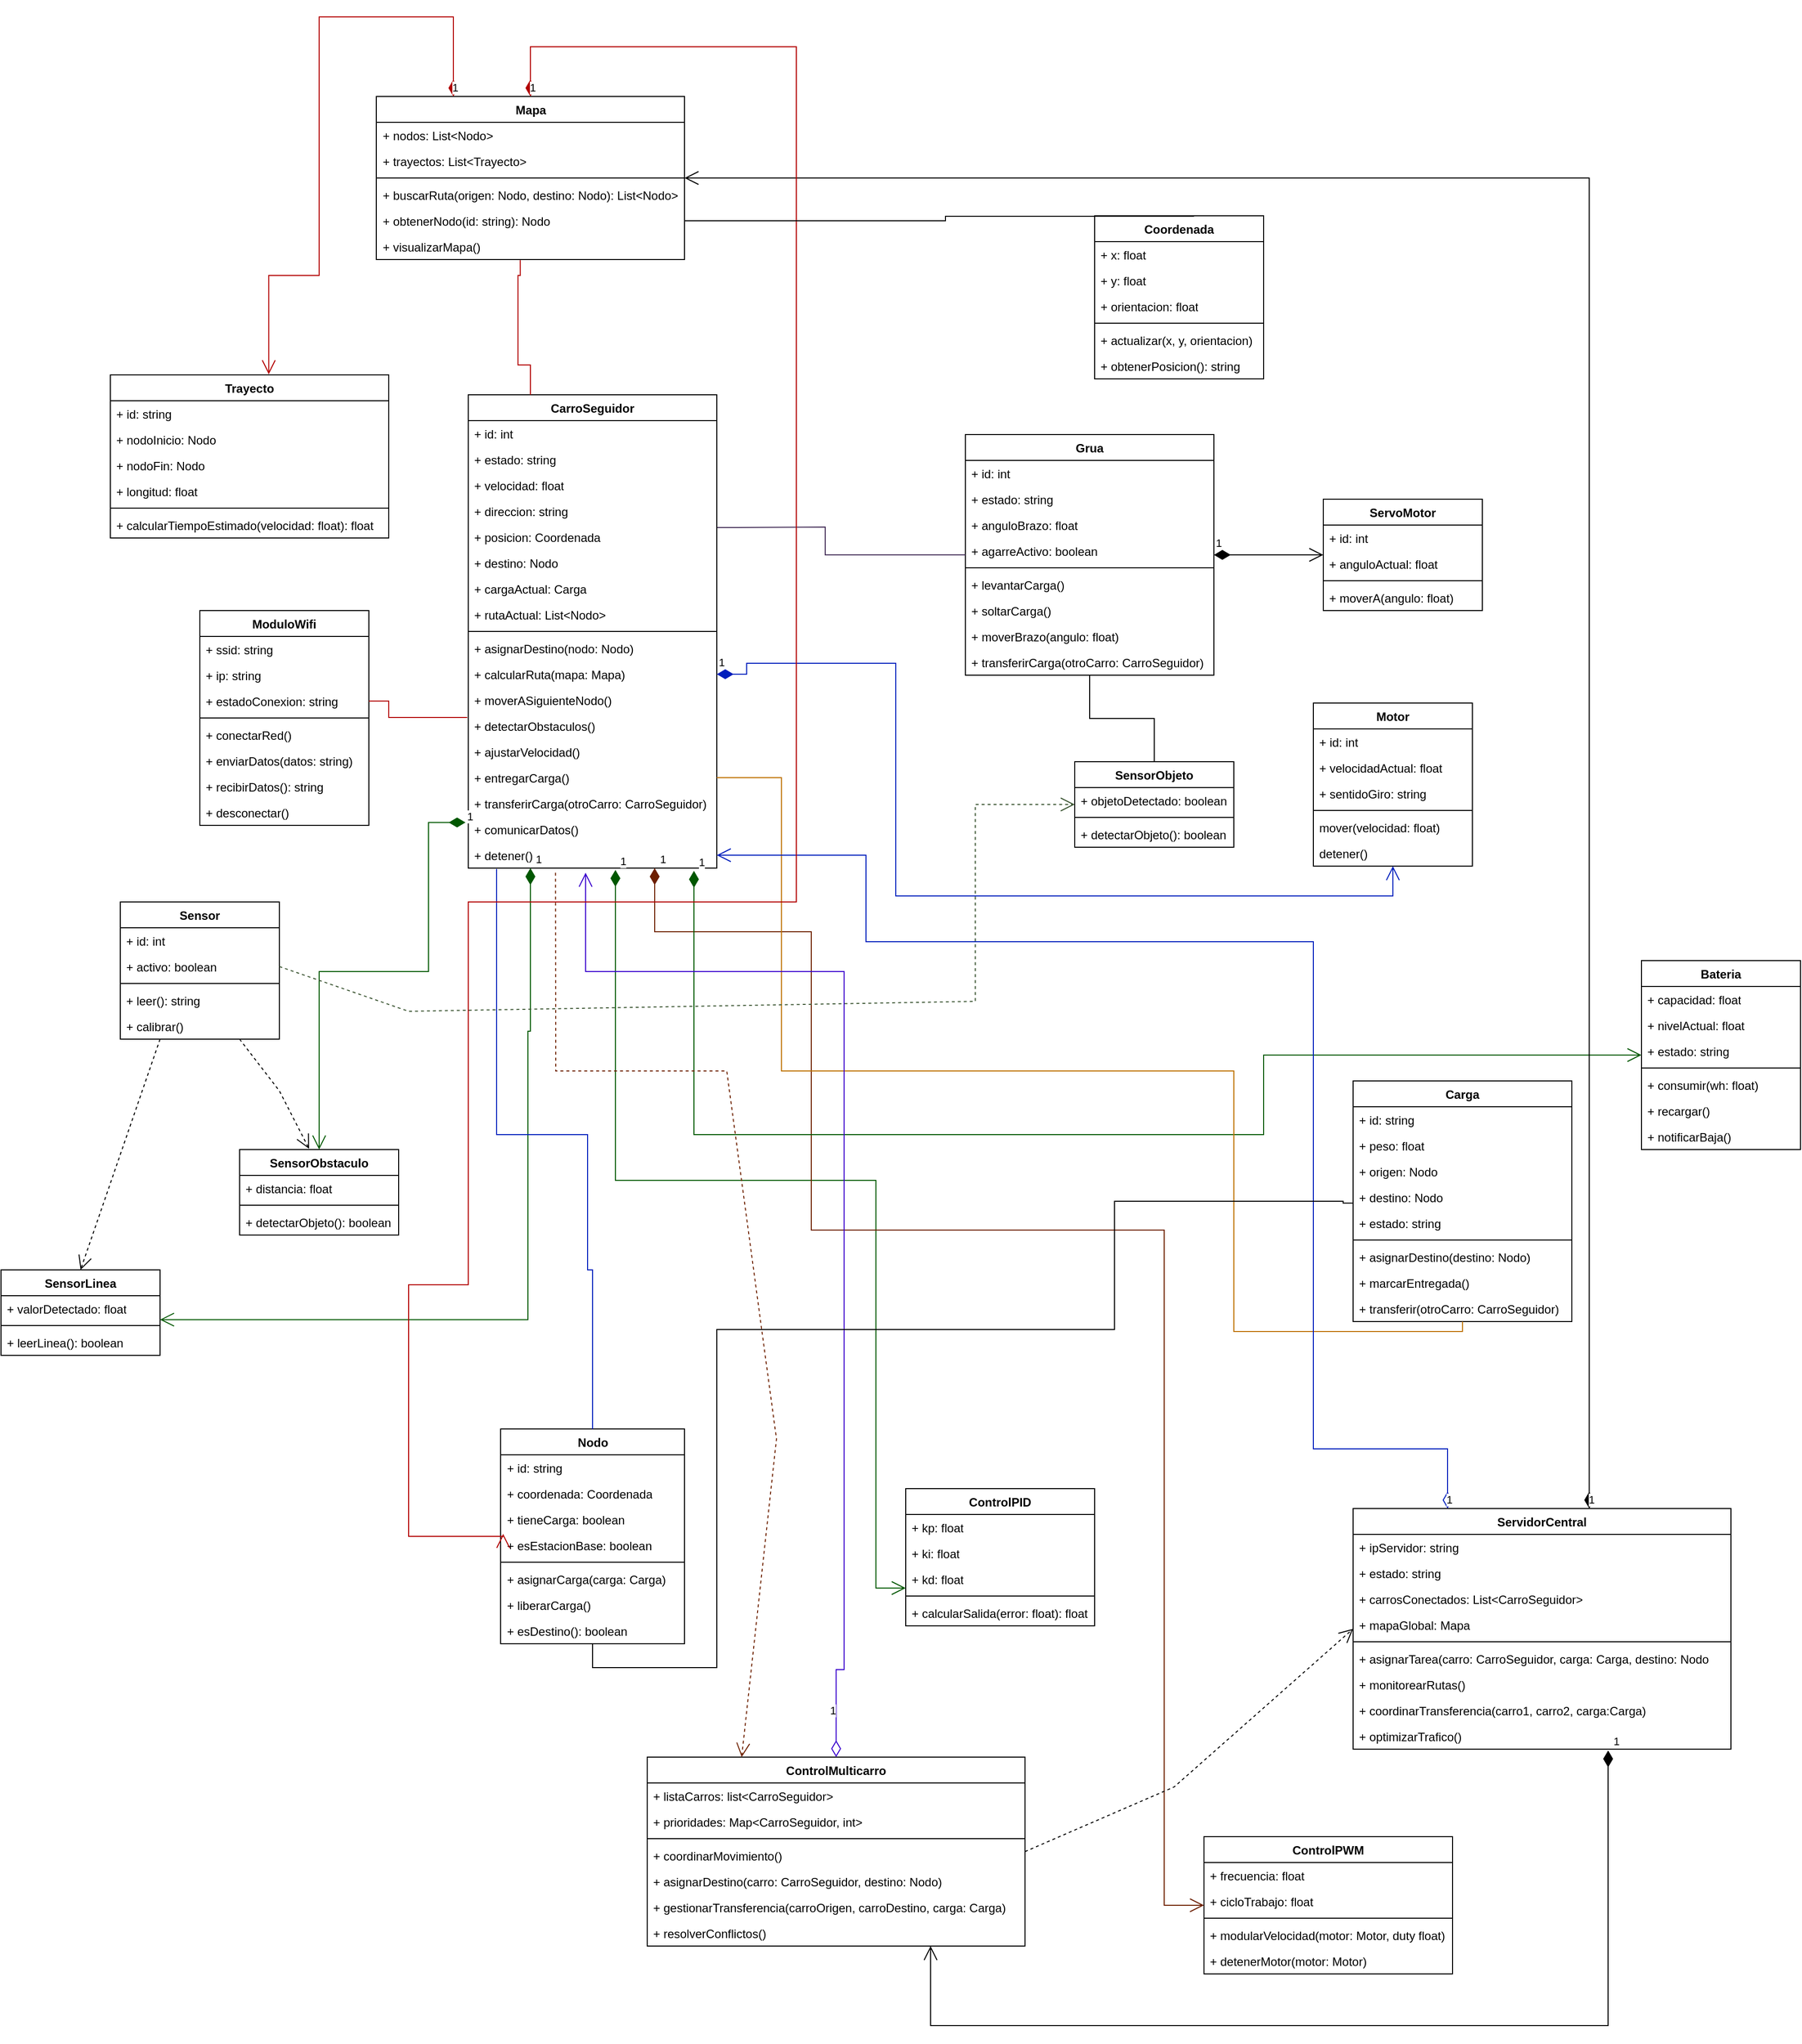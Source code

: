 <mxfile version="28.2.8">
  <diagram name="Página-1" id="tyMVL-fgUzq8yl5xoZd6">
    <mxGraphModel dx="4259" dy="2734" grid="1" gridSize="10" guides="1" tooltips="1" connect="1" arrows="1" fold="1" page="1" pageScale="1" pageWidth="827" pageHeight="1169" math="0" shadow="0">
      <root>
        <mxCell id="0" />
        <mxCell id="1" parent="0" />
        <mxCell id="1c6_3hAnqYALxn4iklmP-1" value="CarroSeguidor" style="swimlane;fontStyle=1;align=center;verticalAlign=top;childLayout=stackLayout;horizontal=1;startSize=26;horizontalStack=0;resizeParent=1;resizeParentMax=0;resizeLast=0;collapsible=1;marginBottom=0;whiteSpace=wrap;html=1;swimlaneLine=1;" parent="1" vertex="1">
          <mxGeometry x="-420" y="-180" width="250" height="476" as="geometry">
            <mxRectangle x="-322.5" y="7" width="120" height="30" as="alternateBounds" />
          </mxGeometry>
        </mxCell>
        <mxCell id="1c6_3hAnqYALxn4iklmP-2" value="+ id: int" style="text;strokeColor=none;fillColor=none;align=left;verticalAlign=top;spacingLeft=4;spacingRight=4;overflow=hidden;rotatable=0;points=[[0,0.5],[1,0.5]];portConstraint=eastwest;whiteSpace=wrap;html=1;" parent="1c6_3hAnqYALxn4iklmP-1" vertex="1">
          <mxGeometry y="26" width="250" height="26" as="geometry" />
        </mxCell>
        <mxCell id="1c6_3hAnqYALxn4iklmP-6" value="+ estado: string" style="text;strokeColor=none;fillColor=none;align=left;verticalAlign=top;spacingLeft=4;spacingRight=4;overflow=hidden;rotatable=0;points=[[0,0.5],[1,0.5]];portConstraint=eastwest;whiteSpace=wrap;html=1;" parent="1c6_3hAnqYALxn4iklmP-1" vertex="1">
          <mxGeometry y="52" width="250" height="26" as="geometry" />
        </mxCell>
        <mxCell id="1c6_3hAnqYALxn4iklmP-7" value="+ velocidad: float" style="text;strokeColor=none;fillColor=none;align=left;verticalAlign=top;spacingLeft=4;spacingRight=4;overflow=hidden;rotatable=0;points=[[0,0.5],[1,0.5]];portConstraint=eastwest;whiteSpace=wrap;html=1;" parent="1c6_3hAnqYALxn4iklmP-1" vertex="1">
          <mxGeometry y="78" width="250" height="26" as="geometry" />
        </mxCell>
        <mxCell id="1c6_3hAnqYALxn4iklmP-8" value="+ direccion: string" style="text;strokeColor=none;fillColor=none;align=left;verticalAlign=top;spacingLeft=4;spacingRight=4;overflow=hidden;rotatable=0;points=[[0,0.5],[1,0.5]];portConstraint=eastwest;whiteSpace=wrap;html=1;" parent="1c6_3hAnqYALxn4iklmP-1" vertex="1">
          <mxGeometry y="104" width="250" height="26" as="geometry" />
        </mxCell>
        <mxCell id="1c6_3hAnqYALxn4iklmP-10" value="+ posicion: Coordenada" style="text;strokeColor=none;fillColor=none;align=left;verticalAlign=top;spacingLeft=4;spacingRight=4;overflow=hidden;rotatable=0;points=[[0,0.5],[1,0.5]];portConstraint=eastwest;whiteSpace=wrap;html=1;" parent="1c6_3hAnqYALxn4iklmP-1" vertex="1">
          <mxGeometry y="130" width="250" height="26" as="geometry" />
        </mxCell>
        <mxCell id="1c6_3hAnqYALxn4iklmP-9" value="+ destino: Nodo" style="text;strokeColor=none;fillColor=none;align=left;verticalAlign=top;spacingLeft=4;spacingRight=4;overflow=hidden;rotatable=0;points=[[0,0.5],[1,0.5]];portConstraint=eastwest;whiteSpace=wrap;html=1;" parent="1c6_3hAnqYALxn4iklmP-1" vertex="1">
          <mxGeometry y="156" width="250" height="26" as="geometry" />
        </mxCell>
        <mxCell id="1c6_3hAnqYALxn4iklmP-97" value="+ cargaActual: Carga" style="text;strokeColor=none;fillColor=none;align=left;verticalAlign=top;spacingLeft=4;spacingRight=4;overflow=hidden;rotatable=0;points=[[0,0.5],[1,0.5]];portConstraint=eastwest;whiteSpace=wrap;html=1;" parent="1c6_3hAnqYALxn4iklmP-1" vertex="1">
          <mxGeometry y="182" width="250" height="26" as="geometry" />
        </mxCell>
        <mxCell id="1c6_3hAnqYALxn4iklmP-99" value="+ rutaActual: List&amp;lt;Nodo&amp;gt;" style="text;strokeColor=none;fillColor=none;align=left;verticalAlign=top;spacingLeft=4;spacingRight=4;overflow=hidden;rotatable=0;points=[[0,0.5],[1,0.5]];portConstraint=eastwest;whiteSpace=wrap;html=1;" parent="1c6_3hAnqYALxn4iklmP-1" vertex="1">
          <mxGeometry y="208" width="250" height="26" as="geometry" />
        </mxCell>
        <mxCell id="1c6_3hAnqYALxn4iklmP-3" value="" style="line;strokeWidth=1;fillColor=none;align=left;verticalAlign=middle;spacingTop=-1;spacingLeft=3;spacingRight=3;rotatable=0;labelPosition=right;points=[];portConstraint=eastwest;strokeColor=inherit;" parent="1c6_3hAnqYALxn4iklmP-1" vertex="1">
          <mxGeometry y="234" width="250" height="8" as="geometry" />
        </mxCell>
        <mxCell id="1c6_3hAnqYALxn4iklmP-4" value="+ asignarDestino(nodo: Nodo)" style="text;strokeColor=none;fillColor=none;align=left;verticalAlign=top;spacingLeft=4;spacingRight=4;overflow=hidden;rotatable=0;points=[[0,0.5],[1,0.5]];portConstraint=eastwest;whiteSpace=wrap;html=1;" parent="1c6_3hAnqYALxn4iklmP-1" vertex="1">
          <mxGeometry y="242" width="250" height="26" as="geometry" />
        </mxCell>
        <mxCell id="1c6_3hAnqYALxn4iklmP-101" value="+ calcularRuta(mapa: Mapa)" style="text;strokeColor=none;fillColor=none;align=left;verticalAlign=top;spacingLeft=4;spacingRight=4;overflow=hidden;rotatable=0;points=[[0,0.5],[1,0.5]];portConstraint=eastwest;whiteSpace=wrap;html=1;" parent="1c6_3hAnqYALxn4iklmP-1" vertex="1">
          <mxGeometry y="268" width="250" height="26" as="geometry" />
        </mxCell>
        <mxCell id="1c6_3hAnqYALxn4iklmP-102" value="+ moverASiguienteNodo()" style="text;strokeColor=none;fillColor=none;align=left;verticalAlign=top;spacingLeft=4;spacingRight=4;overflow=hidden;rotatable=0;points=[[0,0.5],[1,0.5]];portConstraint=eastwest;whiteSpace=wrap;html=1;" parent="1c6_3hAnqYALxn4iklmP-1" vertex="1">
          <mxGeometry y="294" width="250" height="26" as="geometry" />
        </mxCell>
        <mxCell id="1c6_3hAnqYALxn4iklmP-11" value="+ detectarObstaculos()" style="text;strokeColor=none;fillColor=none;align=left;verticalAlign=top;spacingLeft=4;spacingRight=4;overflow=hidden;rotatable=0;points=[[0,0.5],[1,0.5]];portConstraint=eastwest;whiteSpace=wrap;html=1;" parent="1c6_3hAnqYALxn4iklmP-1" vertex="1">
          <mxGeometry y="320" width="250" height="26" as="geometry" />
        </mxCell>
        <mxCell id="1c6_3hAnqYALxn4iklmP-12" value="+ ajustarVelocidad()" style="text;strokeColor=none;fillColor=none;align=left;verticalAlign=top;spacingLeft=4;spacingRight=4;overflow=hidden;rotatable=0;points=[[0,0.5],[1,0.5]];portConstraint=eastwest;whiteSpace=wrap;html=1;" parent="1c6_3hAnqYALxn4iklmP-1" vertex="1">
          <mxGeometry y="346" width="250" height="26" as="geometry" />
        </mxCell>
        <mxCell id="1c6_3hAnqYALxn4iklmP-103" value="+ entregarCarga()" style="text;strokeColor=none;fillColor=none;align=left;verticalAlign=top;spacingLeft=4;spacingRight=4;overflow=hidden;rotatable=0;points=[[0,0.5],[1,0.5]];portConstraint=eastwest;whiteSpace=wrap;html=1;" parent="1c6_3hAnqYALxn4iklmP-1" vertex="1">
          <mxGeometry y="372" width="250" height="26" as="geometry" />
        </mxCell>
        <mxCell id="1c6_3hAnqYALxn4iklmP-104" value="+ transferirCarga(otroCarro: CarroSeguidor)" style="text;strokeColor=none;fillColor=none;align=left;verticalAlign=top;spacingLeft=4;spacingRight=4;overflow=hidden;rotatable=0;points=[[0,0.5],[1,0.5]];portConstraint=eastwest;whiteSpace=wrap;html=1;" parent="1c6_3hAnqYALxn4iklmP-1" vertex="1">
          <mxGeometry y="398" width="250" height="26" as="geometry" />
        </mxCell>
        <mxCell id="1c6_3hAnqYALxn4iklmP-14" value="+ comunicarDatos()" style="text;strokeColor=none;fillColor=none;align=left;verticalAlign=top;spacingLeft=4;spacingRight=4;overflow=hidden;rotatable=0;points=[[0,0.5],[1,0.5]];portConstraint=eastwest;whiteSpace=wrap;html=1;" parent="1c6_3hAnqYALxn4iklmP-1" vertex="1">
          <mxGeometry y="424" width="250" height="26" as="geometry" />
        </mxCell>
        <mxCell id="1c6_3hAnqYALxn4iklmP-13" value="+ detener()" style="text;strokeColor=none;fillColor=none;align=left;verticalAlign=top;spacingLeft=4;spacingRight=4;overflow=hidden;rotatable=0;points=[[0,0.5],[1,0.5]];portConstraint=eastwest;whiteSpace=wrap;html=1;" parent="1c6_3hAnqYALxn4iklmP-1" vertex="1">
          <mxGeometry y="450" width="250" height="26" as="geometry" />
        </mxCell>
        <mxCell id="1c6_3hAnqYALxn4iklmP-15" value="SensorLinea" style="swimlane;fontStyle=1;align=center;verticalAlign=top;childLayout=stackLayout;horizontal=1;startSize=26;horizontalStack=0;resizeParent=1;resizeParentMax=0;resizeLast=0;collapsible=1;marginBottom=0;whiteSpace=wrap;html=1;" parent="1" vertex="1">
          <mxGeometry x="-890" y="700" width="160" height="86" as="geometry">
            <mxRectangle x="-580" y="660" width="110" height="30" as="alternateBounds" />
          </mxGeometry>
        </mxCell>
        <mxCell id="1c6_3hAnqYALxn4iklmP-20" value="+ valorDetectado: float" style="text;strokeColor=none;fillColor=none;align=left;verticalAlign=top;spacingLeft=4;spacingRight=4;overflow=hidden;rotatable=0;points=[[0,0.5],[1,0.5]];portConstraint=eastwest;whiteSpace=wrap;html=1;" parent="1c6_3hAnqYALxn4iklmP-15" vertex="1">
          <mxGeometry y="26" width="160" height="26" as="geometry" />
        </mxCell>
        <mxCell id="1c6_3hAnqYALxn4iklmP-17" value="" style="line;strokeWidth=1;fillColor=none;align=left;verticalAlign=middle;spacingTop=-1;spacingLeft=3;spacingRight=3;rotatable=0;labelPosition=right;points=[];portConstraint=eastwest;strokeColor=inherit;" parent="1c6_3hAnqYALxn4iklmP-15" vertex="1">
          <mxGeometry y="52" width="160" height="8" as="geometry" />
        </mxCell>
        <mxCell id="1c6_3hAnqYALxn4iklmP-18" value="+ leerLinea(): boolean" style="text;strokeColor=none;fillColor=none;align=left;verticalAlign=top;spacingLeft=4;spacingRight=4;overflow=hidden;rotatable=0;points=[[0,0.5],[1,0.5]];portConstraint=eastwest;whiteSpace=wrap;html=1;" parent="1c6_3hAnqYALxn4iklmP-15" vertex="1">
          <mxGeometry y="60" width="160" height="26" as="geometry" />
        </mxCell>
        <mxCell id="1c6_3hAnqYALxn4iklmP-22" value="SensorObstaculo" style="swimlane;fontStyle=1;align=center;verticalAlign=top;childLayout=stackLayout;horizontal=1;startSize=26;horizontalStack=0;resizeParent=1;resizeParentMax=0;resizeLast=0;collapsible=1;marginBottom=0;whiteSpace=wrap;html=1;" parent="1" vertex="1">
          <mxGeometry x="-650" y="579" width="160" height="86" as="geometry">
            <mxRectangle x="-360" y="490" width="130" height="30" as="alternateBounds" />
          </mxGeometry>
        </mxCell>
        <mxCell id="1c6_3hAnqYALxn4iklmP-25" value="+ distancia: float" style="text;strokeColor=none;fillColor=none;align=left;verticalAlign=top;spacingLeft=4;spacingRight=4;overflow=hidden;rotatable=0;points=[[0,0.5],[1,0.5]];portConstraint=eastwest;whiteSpace=wrap;html=1;" parent="1c6_3hAnqYALxn4iklmP-22" vertex="1">
          <mxGeometry y="26" width="160" height="26" as="geometry" />
        </mxCell>
        <mxCell id="1c6_3hAnqYALxn4iklmP-24" value="" style="line;strokeWidth=1;fillColor=none;align=left;verticalAlign=middle;spacingTop=-1;spacingLeft=3;spacingRight=3;rotatable=0;labelPosition=right;points=[];portConstraint=eastwest;strokeColor=inherit;" parent="1c6_3hAnqYALxn4iklmP-22" vertex="1">
          <mxGeometry y="52" width="160" height="8" as="geometry" />
        </mxCell>
        <mxCell id="1c6_3hAnqYALxn4iklmP-27" value="+ detectarObjeto(): boolean" style="text;strokeColor=none;fillColor=none;align=left;verticalAlign=top;spacingLeft=4;spacingRight=4;overflow=hidden;rotatable=0;points=[[0,0.5],[1,0.5]];portConstraint=eastwest;whiteSpace=wrap;html=1;" parent="1c6_3hAnqYALxn4iklmP-22" vertex="1">
          <mxGeometry y="60" width="160" height="26" as="geometry" />
        </mxCell>
        <mxCell id="1c6_3hAnqYALxn4iklmP-29" value="Motor" style="swimlane;fontStyle=1;align=center;verticalAlign=top;childLayout=stackLayout;horizontal=1;startSize=26;horizontalStack=0;resizeParent=1;resizeParentMax=0;resizeLast=0;collapsible=1;marginBottom=0;whiteSpace=wrap;html=1;" parent="1" vertex="1">
          <mxGeometry x="430" y="130" width="160" height="164" as="geometry">
            <mxRectangle x="440" y="404" width="70" height="30" as="alternateBounds" />
          </mxGeometry>
        </mxCell>
        <mxCell id="1c6_3hAnqYALxn4iklmP-30" value="+ id: int" style="text;strokeColor=none;fillColor=none;align=left;verticalAlign=top;spacingLeft=4;spacingRight=4;overflow=hidden;rotatable=0;points=[[0,0.5],[1,0.5]];portConstraint=eastwest;whiteSpace=wrap;html=1;" parent="1c6_3hAnqYALxn4iklmP-29" vertex="1">
          <mxGeometry y="26" width="160" height="26" as="geometry" />
        </mxCell>
        <mxCell id="1c6_3hAnqYALxn4iklmP-33" value="+ velocidadActual: float" style="text;strokeColor=none;fillColor=none;align=left;verticalAlign=top;spacingLeft=4;spacingRight=4;overflow=hidden;rotatable=0;points=[[0,0.5],[1,0.5]];portConstraint=eastwest;whiteSpace=wrap;html=1;" parent="1c6_3hAnqYALxn4iklmP-29" vertex="1">
          <mxGeometry y="52" width="160" height="26" as="geometry" />
        </mxCell>
        <mxCell id="1c6_3hAnqYALxn4iklmP-34" value="+ sentidoGiro: string" style="text;strokeColor=none;fillColor=none;align=left;verticalAlign=top;spacingLeft=4;spacingRight=4;overflow=hidden;rotatable=0;points=[[0,0.5],[1,0.5]];portConstraint=eastwest;whiteSpace=wrap;html=1;" parent="1c6_3hAnqYALxn4iklmP-29" vertex="1">
          <mxGeometry y="78" width="160" height="26" as="geometry" />
        </mxCell>
        <mxCell id="1c6_3hAnqYALxn4iklmP-31" value="" style="line;strokeWidth=1;fillColor=none;align=left;verticalAlign=middle;spacingTop=-1;spacingLeft=3;spacingRight=3;rotatable=0;labelPosition=right;points=[];portConstraint=eastwest;strokeColor=inherit;" parent="1c6_3hAnqYALxn4iklmP-29" vertex="1">
          <mxGeometry y="104" width="160" height="8" as="geometry" />
        </mxCell>
        <mxCell id="1c6_3hAnqYALxn4iklmP-32" value="mover(velocidad: float)" style="text;strokeColor=none;fillColor=none;align=left;verticalAlign=top;spacingLeft=4;spacingRight=4;overflow=hidden;rotatable=0;points=[[0,0.5],[1,0.5]];portConstraint=eastwest;whiteSpace=wrap;html=1;" parent="1c6_3hAnqYALxn4iklmP-29" vertex="1">
          <mxGeometry y="112" width="160" height="26" as="geometry" />
        </mxCell>
        <mxCell id="1c6_3hAnqYALxn4iklmP-35" value="detener()" style="text;strokeColor=none;fillColor=none;align=left;verticalAlign=top;spacingLeft=4;spacingRight=4;overflow=hidden;rotatable=0;points=[[0,0.5],[1,0.5]];portConstraint=eastwest;whiteSpace=wrap;html=1;" parent="1c6_3hAnqYALxn4iklmP-29" vertex="1">
          <mxGeometry y="138" width="160" height="26" as="geometry" />
        </mxCell>
        <mxCell id="1c6_3hAnqYALxn4iklmP-37" value="ControlPID" style="swimlane;fontStyle=1;align=center;verticalAlign=top;childLayout=stackLayout;horizontal=1;startSize=26;horizontalStack=0;resizeParent=1;resizeParentMax=0;resizeLast=0;collapsible=1;marginBottom=0;whiteSpace=wrap;html=1;" parent="1" vertex="1">
          <mxGeometry x="20" y="920" width="190" height="138" as="geometry">
            <mxRectangle x="60" y="820" width="100" height="30" as="alternateBounds" />
          </mxGeometry>
        </mxCell>
        <mxCell id="1c6_3hAnqYALxn4iklmP-38" value="+ kp: float" style="text;strokeColor=none;fillColor=none;align=left;verticalAlign=top;spacingLeft=4;spacingRight=4;overflow=hidden;rotatable=0;points=[[0,0.5],[1,0.5]];portConstraint=eastwest;whiteSpace=wrap;html=1;" parent="1c6_3hAnqYALxn4iklmP-37" vertex="1">
          <mxGeometry y="26" width="190" height="26" as="geometry" />
        </mxCell>
        <mxCell id="1c6_3hAnqYALxn4iklmP-41" value="+ ki: float" style="text;strokeColor=none;fillColor=none;align=left;verticalAlign=top;spacingLeft=4;spacingRight=4;overflow=hidden;rotatable=0;points=[[0,0.5],[1,0.5]];portConstraint=eastwest;whiteSpace=wrap;html=1;" parent="1c6_3hAnqYALxn4iklmP-37" vertex="1">
          <mxGeometry y="52" width="190" height="26" as="geometry" />
        </mxCell>
        <mxCell id="1c6_3hAnqYALxn4iklmP-42" value="+ kd: float" style="text;strokeColor=none;fillColor=none;align=left;verticalAlign=top;spacingLeft=4;spacingRight=4;overflow=hidden;rotatable=0;points=[[0,0.5],[1,0.5]];portConstraint=eastwest;whiteSpace=wrap;html=1;" parent="1c6_3hAnqYALxn4iklmP-37" vertex="1">
          <mxGeometry y="78" width="190" height="26" as="geometry" />
        </mxCell>
        <mxCell id="1c6_3hAnqYALxn4iklmP-39" value="" style="line;strokeWidth=1;fillColor=none;align=left;verticalAlign=middle;spacingTop=-1;spacingLeft=3;spacingRight=3;rotatable=0;labelPosition=right;points=[];portConstraint=eastwest;strokeColor=inherit;" parent="1c6_3hAnqYALxn4iklmP-37" vertex="1">
          <mxGeometry y="104" width="190" height="8" as="geometry" />
        </mxCell>
        <mxCell id="1c6_3hAnqYALxn4iklmP-40" value="+ calcularSalida(error: float): float" style="text;strokeColor=none;fillColor=none;align=left;verticalAlign=top;spacingLeft=4;spacingRight=4;overflow=hidden;rotatable=0;points=[[0,0.5],[1,0.5]];portConstraint=eastwest;whiteSpace=wrap;html=1;" parent="1c6_3hAnqYALxn4iklmP-37" vertex="1">
          <mxGeometry y="112" width="190" height="26" as="geometry" />
        </mxCell>
        <mxCell id="1c6_3hAnqYALxn4iklmP-44" value="ControlPWM" style="swimlane;fontStyle=1;align=center;verticalAlign=top;childLayout=stackLayout;horizontal=1;startSize=26;horizontalStack=0;resizeParent=1;resizeParentMax=0;resizeLast=0;collapsible=1;marginBottom=0;whiteSpace=wrap;html=1;" parent="1" vertex="1">
          <mxGeometry x="320" y="1270" width="250" height="138" as="geometry">
            <mxRectangle x="320" y="1270" width="110" height="30" as="alternateBounds" />
          </mxGeometry>
        </mxCell>
        <mxCell id="1c6_3hAnqYALxn4iklmP-45" value="+ frecuencia: float" style="text;strokeColor=none;fillColor=none;align=left;verticalAlign=top;spacingLeft=4;spacingRight=4;overflow=hidden;rotatable=0;points=[[0,0.5],[1,0.5]];portConstraint=eastwest;whiteSpace=wrap;html=1;" parent="1c6_3hAnqYALxn4iklmP-44" vertex="1">
          <mxGeometry y="26" width="250" height="26" as="geometry" />
        </mxCell>
        <mxCell id="1c6_3hAnqYALxn4iklmP-48" value="+ cicloTrabajo: float" style="text;strokeColor=none;fillColor=none;align=left;verticalAlign=top;spacingLeft=4;spacingRight=4;overflow=hidden;rotatable=0;points=[[0,0.5],[1,0.5]];portConstraint=eastwest;whiteSpace=wrap;html=1;" parent="1c6_3hAnqYALxn4iklmP-44" vertex="1">
          <mxGeometry y="52" width="250" height="26" as="geometry" />
        </mxCell>
        <mxCell id="1c6_3hAnqYALxn4iklmP-46" value="" style="line;strokeWidth=1;fillColor=none;align=left;verticalAlign=middle;spacingTop=-1;spacingLeft=3;spacingRight=3;rotatable=0;labelPosition=right;points=[];portConstraint=eastwest;strokeColor=inherit;" parent="1c6_3hAnqYALxn4iklmP-44" vertex="1">
          <mxGeometry y="78" width="250" height="8" as="geometry" />
        </mxCell>
        <mxCell id="1c6_3hAnqYALxn4iklmP-47" value="+ modularVelocidad(motor: Motor, duty float)" style="text;strokeColor=none;fillColor=none;align=left;verticalAlign=top;spacingLeft=4;spacingRight=4;overflow=hidden;rotatable=0;points=[[0,0.5],[1,0.5]];portConstraint=eastwest;whiteSpace=wrap;html=1;" parent="1c6_3hAnqYALxn4iklmP-44" vertex="1">
          <mxGeometry y="86" width="250" height="26" as="geometry" />
        </mxCell>
        <mxCell id="1c6_3hAnqYALxn4iklmP-49" value="+ detenerMotor(motor: Motor)" style="text;strokeColor=none;fillColor=none;align=left;verticalAlign=top;spacingLeft=4;spacingRight=4;overflow=hidden;rotatable=0;points=[[0,0.5],[1,0.5]];portConstraint=eastwest;whiteSpace=wrap;html=1;" parent="1c6_3hAnqYALxn4iklmP-44" vertex="1">
          <mxGeometry y="112" width="250" height="26" as="geometry" />
        </mxCell>
        <mxCell id="1c6_3hAnqYALxn4iklmP-50" value="ModuloWifi" style="swimlane;fontStyle=1;align=center;verticalAlign=top;childLayout=stackLayout;horizontal=1;startSize=26;horizontalStack=0;resizeParent=1;resizeParentMax=0;resizeLast=0;collapsible=1;marginBottom=0;whiteSpace=wrap;html=1;" parent="1" vertex="1">
          <mxGeometry x="-690" y="37" width="170" height="216" as="geometry">
            <mxRectangle x="-530" y="130" width="100" height="30" as="alternateBounds" />
          </mxGeometry>
        </mxCell>
        <mxCell id="1c6_3hAnqYALxn4iklmP-51" value="+ ssid: string" style="text;strokeColor=none;fillColor=none;align=left;verticalAlign=top;spacingLeft=4;spacingRight=4;overflow=hidden;rotatable=0;points=[[0,0.5],[1,0.5]];portConstraint=eastwest;whiteSpace=wrap;html=1;" parent="1c6_3hAnqYALxn4iklmP-50" vertex="1">
          <mxGeometry y="26" width="170" height="26" as="geometry" />
        </mxCell>
        <mxCell id="1c6_3hAnqYALxn4iklmP-54" value="+ ip: string" style="text;strokeColor=none;fillColor=none;align=left;verticalAlign=top;spacingLeft=4;spacingRight=4;overflow=hidden;rotatable=0;points=[[0,0.5],[1,0.5]];portConstraint=eastwest;whiteSpace=wrap;html=1;" parent="1c6_3hAnqYALxn4iklmP-50" vertex="1">
          <mxGeometry y="52" width="170" height="26" as="geometry" />
        </mxCell>
        <mxCell id="1c6_3hAnqYALxn4iklmP-55" value="+ estadoConexion: string" style="text;strokeColor=none;fillColor=none;align=left;verticalAlign=top;spacingLeft=4;spacingRight=4;overflow=hidden;rotatable=0;points=[[0,0.5],[1,0.5]];portConstraint=eastwest;whiteSpace=wrap;html=1;" parent="1c6_3hAnqYALxn4iklmP-50" vertex="1">
          <mxGeometry y="78" width="170" height="26" as="geometry" />
        </mxCell>
        <mxCell id="1c6_3hAnqYALxn4iklmP-52" value="" style="line;strokeWidth=1;fillColor=none;align=left;verticalAlign=middle;spacingTop=-1;spacingLeft=3;spacingRight=3;rotatable=0;labelPosition=right;points=[];portConstraint=eastwest;strokeColor=inherit;" parent="1c6_3hAnqYALxn4iklmP-50" vertex="1">
          <mxGeometry y="104" width="170" height="8" as="geometry" />
        </mxCell>
        <mxCell id="1c6_3hAnqYALxn4iklmP-161" value="+ conectarRed()" style="text;strokeColor=none;fillColor=none;align=left;verticalAlign=top;spacingLeft=4;spacingRight=4;overflow=hidden;rotatable=0;points=[[0,0.5],[1,0.5]];portConstraint=eastwest;whiteSpace=wrap;html=1;" parent="1c6_3hAnqYALxn4iklmP-50" vertex="1">
          <mxGeometry y="112" width="170" height="26" as="geometry" />
        </mxCell>
        <mxCell id="1c6_3hAnqYALxn4iklmP-53" value="+ enviarDatos(datos: string)" style="text;strokeColor=none;fillColor=none;align=left;verticalAlign=top;spacingLeft=4;spacingRight=4;overflow=hidden;rotatable=0;points=[[0,0.5],[1,0.5]];portConstraint=eastwest;whiteSpace=wrap;html=1;" parent="1c6_3hAnqYALxn4iklmP-50" vertex="1">
          <mxGeometry y="138" width="170" height="26" as="geometry" />
        </mxCell>
        <mxCell id="1c6_3hAnqYALxn4iklmP-56" value="+ recibirDatos(): string" style="text;strokeColor=none;fillColor=none;align=left;verticalAlign=top;spacingLeft=4;spacingRight=4;overflow=hidden;rotatable=0;points=[[0,0.5],[1,0.5]];portConstraint=eastwest;whiteSpace=wrap;html=1;" parent="1c6_3hAnqYALxn4iklmP-50" vertex="1">
          <mxGeometry y="164" width="170" height="26" as="geometry" />
        </mxCell>
        <mxCell id="1c6_3hAnqYALxn4iklmP-162" value="+ desconectar()" style="text;strokeColor=none;fillColor=none;align=left;verticalAlign=top;spacingLeft=4;spacingRight=4;overflow=hidden;rotatable=0;points=[[0,0.5],[1,0.5]];portConstraint=eastwest;whiteSpace=wrap;html=1;" parent="1c6_3hAnqYALxn4iklmP-50" vertex="1">
          <mxGeometry y="190" width="170" height="26" as="geometry" />
        </mxCell>
        <mxCell id="1c6_3hAnqYALxn4iklmP-57" value="Grua" style="swimlane;fontStyle=1;align=center;verticalAlign=top;childLayout=stackLayout;horizontal=1;startSize=26;horizontalStack=0;resizeParent=1;resizeParentMax=0;resizeLast=0;collapsible=1;marginBottom=0;whiteSpace=wrap;html=1;" parent="1" vertex="1">
          <mxGeometry x="80" y="-140" width="250" height="242" as="geometry">
            <mxRectangle x="100" y="26" width="70" height="30" as="alternateBounds" />
          </mxGeometry>
        </mxCell>
        <mxCell id="1c6_3hAnqYALxn4iklmP-58" value="+ id: int" style="text;strokeColor=none;fillColor=none;align=left;verticalAlign=top;spacingLeft=4;spacingRight=4;overflow=hidden;rotatable=0;points=[[0,0.5],[1,0.5]];portConstraint=eastwest;whiteSpace=wrap;html=1;" parent="1c6_3hAnqYALxn4iklmP-57" vertex="1">
          <mxGeometry y="26" width="250" height="26" as="geometry" />
        </mxCell>
        <mxCell id="1c6_3hAnqYALxn4iklmP-61" value="+ estado: string" style="text;strokeColor=none;fillColor=none;align=left;verticalAlign=top;spacingLeft=4;spacingRight=4;overflow=hidden;rotatable=0;points=[[0,0.5],[1,0.5]];portConstraint=eastwest;whiteSpace=wrap;html=1;" parent="1c6_3hAnqYALxn4iklmP-57" vertex="1">
          <mxGeometry y="52" width="250" height="26" as="geometry" />
        </mxCell>
        <mxCell id="1c6_3hAnqYALxn4iklmP-62" value="+ anguloBrazo: float" style="text;strokeColor=none;fillColor=none;align=left;verticalAlign=top;spacingLeft=4;spacingRight=4;overflow=hidden;rotatable=0;points=[[0,0.5],[1,0.5]];portConstraint=eastwest;whiteSpace=wrap;html=1;" parent="1c6_3hAnqYALxn4iklmP-57" vertex="1">
          <mxGeometry y="78" width="250" height="26" as="geometry" />
        </mxCell>
        <mxCell id="1c6_3hAnqYALxn4iklmP-63" value="+ agarreActivo: boolean" style="text;strokeColor=none;fillColor=none;align=left;verticalAlign=top;spacingLeft=4;spacingRight=4;overflow=hidden;rotatable=0;points=[[0,0.5],[1,0.5]];portConstraint=eastwest;whiteSpace=wrap;html=1;" parent="1c6_3hAnqYALxn4iklmP-57" vertex="1">
          <mxGeometry y="104" width="250" height="26" as="geometry" />
        </mxCell>
        <mxCell id="1c6_3hAnqYALxn4iklmP-59" value="" style="line;strokeWidth=1;fillColor=none;align=left;verticalAlign=middle;spacingTop=-1;spacingLeft=3;spacingRight=3;rotatable=0;labelPosition=right;points=[];portConstraint=eastwest;strokeColor=inherit;" parent="1c6_3hAnqYALxn4iklmP-57" vertex="1">
          <mxGeometry y="130" width="250" height="8" as="geometry" />
        </mxCell>
        <mxCell id="1c6_3hAnqYALxn4iklmP-60" value="+ levantarCarga()" style="text;strokeColor=none;fillColor=none;align=left;verticalAlign=top;spacingLeft=4;spacingRight=4;overflow=hidden;rotatable=0;points=[[0,0.5],[1,0.5]];portConstraint=eastwest;whiteSpace=wrap;html=1;" parent="1c6_3hAnqYALxn4iklmP-57" vertex="1">
          <mxGeometry y="138" width="250" height="26" as="geometry" />
        </mxCell>
        <mxCell id="1c6_3hAnqYALxn4iklmP-64" value="+ soltarCarga()" style="text;strokeColor=none;fillColor=none;align=left;verticalAlign=top;spacingLeft=4;spacingRight=4;overflow=hidden;rotatable=0;points=[[0,0.5],[1,0.5]];portConstraint=eastwest;whiteSpace=wrap;html=1;" parent="1c6_3hAnqYALxn4iklmP-57" vertex="1">
          <mxGeometry y="164" width="250" height="26" as="geometry" />
        </mxCell>
        <mxCell id="1c6_3hAnqYALxn4iklmP-65" value="+ moverBrazo(angulo: float)" style="text;strokeColor=none;fillColor=none;align=left;verticalAlign=top;spacingLeft=4;spacingRight=4;overflow=hidden;rotatable=0;points=[[0,0.5],[1,0.5]];portConstraint=eastwest;whiteSpace=wrap;html=1;" parent="1c6_3hAnqYALxn4iklmP-57" vertex="1">
          <mxGeometry y="190" width="250" height="26" as="geometry" />
        </mxCell>
        <mxCell id="1c6_3hAnqYALxn4iklmP-66" value="+ transferirCarga(otroCarro: CarroSeguidor)" style="text;strokeColor=none;fillColor=none;align=left;verticalAlign=top;spacingLeft=4;spacingRight=4;overflow=hidden;rotatable=0;points=[[0,0.5],[1,0.5]];portConstraint=eastwest;whiteSpace=wrap;html=1;" parent="1c6_3hAnqYALxn4iklmP-57" vertex="1">
          <mxGeometry y="216" width="250" height="26" as="geometry" />
        </mxCell>
        <mxCell id="1c6_3hAnqYALxn4iklmP-67" value="ServoMotor" style="swimlane;fontStyle=1;align=center;verticalAlign=top;childLayout=stackLayout;horizontal=1;startSize=26;horizontalStack=0;resizeParent=1;resizeParentMax=0;resizeLast=0;collapsible=1;marginBottom=0;whiteSpace=wrap;html=1;" parent="1" vertex="1">
          <mxGeometry x="440" y="-75" width="160" height="112" as="geometry">
            <mxRectangle x="430" y="-34" width="100" height="30" as="alternateBounds" />
          </mxGeometry>
        </mxCell>
        <mxCell id="1c6_3hAnqYALxn4iklmP-68" value="+ id: int" style="text;strokeColor=none;fillColor=none;align=left;verticalAlign=top;spacingLeft=4;spacingRight=4;overflow=hidden;rotatable=0;points=[[0,0.5],[1,0.5]];portConstraint=eastwest;whiteSpace=wrap;html=1;" parent="1c6_3hAnqYALxn4iklmP-67" vertex="1">
          <mxGeometry y="26" width="160" height="26" as="geometry" />
        </mxCell>
        <mxCell id="1c6_3hAnqYALxn4iklmP-70" value="+ anguloActual: float" style="text;strokeColor=none;fillColor=none;align=left;verticalAlign=top;spacingLeft=4;spacingRight=4;overflow=hidden;rotatable=0;points=[[0,0.5],[1,0.5]];portConstraint=eastwest;whiteSpace=wrap;html=1;" parent="1c6_3hAnqYALxn4iklmP-67" vertex="1">
          <mxGeometry y="52" width="160" height="26" as="geometry" />
        </mxCell>
        <mxCell id="1c6_3hAnqYALxn4iklmP-69" value="" style="line;strokeWidth=1;fillColor=none;align=left;verticalAlign=middle;spacingTop=-1;spacingLeft=3;spacingRight=3;rotatable=0;labelPosition=right;points=[];portConstraint=eastwest;strokeColor=inherit;" parent="1c6_3hAnqYALxn4iklmP-67" vertex="1">
          <mxGeometry y="78" width="160" height="8" as="geometry" />
        </mxCell>
        <mxCell id="1c6_3hAnqYALxn4iklmP-71" value="+ moverA(angulo: float)" style="text;strokeColor=none;fillColor=none;align=left;verticalAlign=top;spacingLeft=4;spacingRight=4;overflow=hidden;rotatable=0;points=[[0,0.5],[1,0.5]];portConstraint=eastwest;whiteSpace=wrap;html=1;" parent="1c6_3hAnqYALxn4iklmP-67" vertex="1">
          <mxGeometry y="86" width="160" height="26" as="geometry" />
        </mxCell>
        <mxCell id="1c6_3hAnqYALxn4iklmP-72" value="SensorObjeto" style="swimlane;fontStyle=1;align=center;verticalAlign=top;childLayout=stackLayout;horizontal=1;startSize=26;horizontalStack=0;resizeParent=1;resizeParentMax=0;resizeLast=0;collapsible=1;marginBottom=0;whiteSpace=wrap;html=1;" parent="1" vertex="1">
          <mxGeometry x="190" y="189" width="160" height="86" as="geometry">
            <mxRectangle x="-30" y="270" width="110" height="30" as="alternateBounds" />
          </mxGeometry>
        </mxCell>
        <mxCell id="1c6_3hAnqYALxn4iklmP-76" value="+ objetoDetectado: boolean" style="text;strokeColor=none;fillColor=none;align=left;verticalAlign=top;spacingLeft=4;spacingRight=4;overflow=hidden;rotatable=0;points=[[0,0.5],[1,0.5]];portConstraint=eastwest;whiteSpace=wrap;html=1;" parent="1c6_3hAnqYALxn4iklmP-72" vertex="1">
          <mxGeometry y="26" width="160" height="26" as="geometry" />
        </mxCell>
        <mxCell id="1c6_3hAnqYALxn4iklmP-74" value="" style="line;strokeWidth=1;fillColor=none;align=left;verticalAlign=middle;spacingTop=-1;spacingLeft=3;spacingRight=3;rotatable=0;labelPosition=right;points=[];portConstraint=eastwest;strokeColor=inherit;" parent="1c6_3hAnqYALxn4iklmP-72" vertex="1">
          <mxGeometry y="52" width="160" height="8" as="geometry" />
        </mxCell>
        <mxCell id="1c6_3hAnqYALxn4iklmP-75" value="+ detectarObjeto(): boolean" style="text;strokeColor=none;fillColor=none;align=left;verticalAlign=top;spacingLeft=4;spacingRight=4;overflow=hidden;rotatable=0;points=[[0,0.5],[1,0.5]];portConstraint=eastwest;whiteSpace=wrap;html=1;" parent="1c6_3hAnqYALxn4iklmP-72" vertex="1">
          <mxGeometry y="60" width="160" height="26" as="geometry" />
        </mxCell>
        <mxCell id="1c6_3hAnqYALxn4iklmP-77" value="ControlMulticarro" style="swimlane;fontStyle=1;align=center;verticalAlign=top;childLayout=stackLayout;horizontal=1;startSize=26;horizontalStack=0;resizeParent=1;resizeParentMax=0;resizeLast=0;collapsible=1;marginBottom=0;whiteSpace=wrap;html=1;" parent="1" vertex="1">
          <mxGeometry x="-240" y="1190" width="380" height="190" as="geometry">
            <mxRectangle x="-100" y="980" width="130" height="30" as="alternateBounds" />
          </mxGeometry>
        </mxCell>
        <mxCell id="1c6_3hAnqYALxn4iklmP-78" value="+ listaCarros: list&amp;lt;CarroSeguidor&amp;gt;" style="text;strokeColor=none;fillColor=none;align=left;verticalAlign=top;spacingLeft=4;spacingRight=4;overflow=hidden;rotatable=0;points=[[0,0.5],[1,0.5]];portConstraint=eastwest;whiteSpace=wrap;html=1;" parent="1c6_3hAnqYALxn4iklmP-77" vertex="1">
          <mxGeometry y="26" width="380" height="26" as="geometry" />
        </mxCell>
        <mxCell id="1c6_3hAnqYALxn4iklmP-81" value="+ prioridades: Map&amp;lt;CarroSeguidor, int&amp;gt;" style="text;strokeColor=none;fillColor=none;align=left;verticalAlign=top;spacingLeft=4;spacingRight=4;overflow=hidden;rotatable=0;points=[[0,0.5],[1,0.5]];portConstraint=eastwest;whiteSpace=wrap;html=1;" parent="1c6_3hAnqYALxn4iklmP-77" vertex="1">
          <mxGeometry y="52" width="380" height="26" as="geometry" />
        </mxCell>
        <mxCell id="1c6_3hAnqYALxn4iklmP-79" value="" style="line;strokeWidth=1;fillColor=none;align=left;verticalAlign=middle;spacingTop=-1;spacingLeft=3;spacingRight=3;rotatable=0;labelPosition=right;points=[];portConstraint=eastwest;strokeColor=inherit;" parent="1c6_3hAnqYALxn4iklmP-77" vertex="1">
          <mxGeometry y="78" width="380" height="8" as="geometry" />
        </mxCell>
        <mxCell id="1c6_3hAnqYALxn4iklmP-82" value="+ coordinarMovimiento()" style="text;strokeColor=none;fillColor=none;align=left;verticalAlign=top;spacingLeft=4;spacingRight=4;overflow=hidden;rotatable=0;points=[[0,0.5],[1,0.5]];portConstraint=eastwest;whiteSpace=wrap;html=1;" parent="1c6_3hAnqYALxn4iklmP-77" vertex="1">
          <mxGeometry y="86" width="380" height="26" as="geometry" />
        </mxCell>
        <mxCell id="1c6_3hAnqYALxn4iklmP-80" value="+ asignarDestino(carro: CarroSeguidor, destino: Nodo)" style="text;strokeColor=none;fillColor=none;align=left;verticalAlign=top;spacingLeft=4;spacingRight=4;overflow=hidden;rotatable=0;points=[[0,0.5],[1,0.5]];portConstraint=eastwest;whiteSpace=wrap;html=1;" parent="1c6_3hAnqYALxn4iklmP-77" vertex="1">
          <mxGeometry y="112" width="380" height="26" as="geometry" />
        </mxCell>
        <mxCell id="1c6_3hAnqYALxn4iklmP-83" value="+ gestionarTransferencia(carroOrigen, carroDestino, carga: Carga)" style="text;strokeColor=none;fillColor=none;align=left;verticalAlign=top;spacingLeft=4;spacingRight=4;overflow=hidden;rotatable=0;points=[[0,0.5],[1,0.5]];portConstraint=eastwest;whiteSpace=wrap;html=1;" parent="1c6_3hAnqYALxn4iklmP-77" vertex="1">
          <mxGeometry y="138" width="380" height="26" as="geometry" />
        </mxCell>
        <mxCell id="1c6_3hAnqYALxn4iklmP-84" value="+ resolverConflictos()" style="text;strokeColor=none;fillColor=none;align=left;verticalAlign=top;spacingLeft=4;spacingRight=4;overflow=hidden;rotatable=0;points=[[0,0.5],[1,0.5]];portConstraint=eastwest;whiteSpace=wrap;html=1;" parent="1c6_3hAnqYALxn4iklmP-77" vertex="1">
          <mxGeometry y="164" width="380" height="26" as="geometry" />
        </mxCell>
        <mxCell id="1c6_3hAnqYALxn4iklmP-85" value="ServidorCentral" style="swimlane;fontStyle=1;align=center;verticalAlign=top;childLayout=stackLayout;horizontal=1;startSize=26;horizontalStack=0;resizeParent=1;resizeParentMax=0;resizeLast=0;collapsible=1;marginBottom=0;whiteSpace=wrap;html=1;" parent="1" vertex="1">
          <mxGeometry x="470" y="940" width="380" height="242" as="geometry">
            <mxRectangle x="185" y="840" width="120" height="30" as="alternateBounds" />
          </mxGeometry>
        </mxCell>
        <mxCell id="1c6_3hAnqYALxn4iklmP-86" value="+ ipServidor: string" style="text;strokeColor=none;fillColor=none;align=left;verticalAlign=top;spacingLeft=4;spacingRight=4;overflow=hidden;rotatable=0;points=[[0,0.5],[1,0.5]];portConstraint=eastwest;whiteSpace=wrap;html=1;" parent="1c6_3hAnqYALxn4iklmP-85" vertex="1">
          <mxGeometry y="26" width="380" height="26" as="geometry" />
        </mxCell>
        <mxCell id="1c6_3hAnqYALxn4iklmP-89" value="+ estado: string" style="text;strokeColor=none;fillColor=none;align=left;verticalAlign=top;spacingLeft=4;spacingRight=4;overflow=hidden;rotatable=0;points=[[0,0.5],[1,0.5]];portConstraint=eastwest;whiteSpace=wrap;html=1;" parent="1c6_3hAnqYALxn4iklmP-85" vertex="1">
          <mxGeometry y="52" width="380" height="26" as="geometry" />
        </mxCell>
        <mxCell id="1c6_3hAnqYALxn4iklmP-90" value="+ carrosConectados: List&amp;lt;CarroSeguidor&amp;gt;" style="text;strokeColor=none;fillColor=none;align=left;verticalAlign=top;spacingLeft=4;spacingRight=4;overflow=hidden;rotatable=0;points=[[0,0.5],[1,0.5]];portConstraint=eastwest;whiteSpace=wrap;html=1;" parent="1c6_3hAnqYALxn4iklmP-85" vertex="1">
          <mxGeometry y="78" width="380" height="26" as="geometry" />
        </mxCell>
        <mxCell id="1c6_3hAnqYALxn4iklmP-157" value="+ mapaGlobal: Mapa" style="text;strokeColor=none;fillColor=none;align=left;verticalAlign=top;spacingLeft=4;spacingRight=4;overflow=hidden;rotatable=0;points=[[0,0.5],[1,0.5]];portConstraint=eastwest;whiteSpace=wrap;html=1;" parent="1c6_3hAnqYALxn4iklmP-85" vertex="1">
          <mxGeometry y="104" width="380" height="26" as="geometry" />
        </mxCell>
        <mxCell id="1c6_3hAnqYALxn4iklmP-87" value="" style="line;strokeWidth=1;fillColor=none;align=left;verticalAlign=middle;spacingTop=-1;spacingLeft=3;spacingRight=3;rotatable=0;labelPosition=right;points=[];portConstraint=eastwest;strokeColor=inherit;" parent="1c6_3hAnqYALxn4iklmP-85" vertex="1">
          <mxGeometry y="130" width="380" height="8" as="geometry" />
        </mxCell>
        <mxCell id="1c6_3hAnqYALxn4iklmP-158" value="+ asignarTarea(carro: CarroSeguidor, carga: Carga, destino: Nodo" style="text;strokeColor=none;fillColor=none;align=left;verticalAlign=top;spacingLeft=4;spacingRight=4;overflow=hidden;rotatable=0;points=[[0,0.5],[1,0.5]];portConstraint=eastwest;whiteSpace=wrap;html=1;" parent="1c6_3hAnqYALxn4iklmP-85" vertex="1">
          <mxGeometry y="138" width="380" height="26" as="geometry" />
        </mxCell>
        <mxCell id="1c6_3hAnqYALxn4iklmP-92" value="+ monitorearRutas()" style="text;strokeColor=none;fillColor=none;align=left;verticalAlign=top;spacingLeft=4;spacingRight=4;overflow=hidden;rotatable=0;points=[[0,0.5],[1,0.5]];portConstraint=eastwest;whiteSpace=wrap;html=1;" parent="1c6_3hAnqYALxn4iklmP-85" vertex="1">
          <mxGeometry y="164" width="380" height="26" as="geometry" />
        </mxCell>
        <mxCell id="1c6_3hAnqYALxn4iklmP-159" value="+ coordinarTransferencia(carro1, carro2, carga:Carga)" style="text;strokeColor=none;fillColor=none;align=left;verticalAlign=top;spacingLeft=4;spacingRight=4;overflow=hidden;rotatable=0;points=[[0,0.5],[1,0.5]];portConstraint=eastwest;whiteSpace=wrap;html=1;" parent="1c6_3hAnqYALxn4iklmP-85" vertex="1">
          <mxGeometry y="190" width="380" height="26" as="geometry" />
        </mxCell>
        <mxCell id="1c6_3hAnqYALxn4iklmP-160" value="+ optimizarTrafico()" style="text;strokeColor=none;fillColor=none;align=left;verticalAlign=top;spacingLeft=4;spacingRight=4;overflow=hidden;rotatable=0;points=[[0,0.5],[1,0.5]];portConstraint=eastwest;whiteSpace=wrap;html=1;" parent="1c6_3hAnqYALxn4iklmP-85" vertex="1">
          <mxGeometry y="216" width="380" height="26" as="geometry" />
        </mxCell>
        <mxCell id="1c6_3hAnqYALxn4iklmP-93" value="Coordenada" style="swimlane;fontStyle=1;align=center;verticalAlign=top;childLayout=stackLayout;horizontal=1;startSize=26;horizontalStack=0;resizeParent=1;resizeParentMax=0;resizeLast=0;collapsible=1;marginBottom=0;whiteSpace=wrap;html=1;" parent="1" vertex="1">
          <mxGeometry x="210" y="-360" width="170" height="164" as="geometry">
            <mxRectangle x="-170" y="54" width="110" height="30" as="alternateBounds" />
          </mxGeometry>
        </mxCell>
        <mxCell id="1c6_3hAnqYALxn4iklmP-94" value="+ x: float" style="text;strokeColor=none;fillColor=none;align=left;verticalAlign=top;spacingLeft=4;spacingRight=4;overflow=hidden;rotatable=0;points=[[0,0.5],[1,0.5]];portConstraint=eastwest;whiteSpace=wrap;html=1;" parent="1c6_3hAnqYALxn4iklmP-93" vertex="1">
          <mxGeometry y="26" width="170" height="26" as="geometry" />
        </mxCell>
        <mxCell id="1c6_3hAnqYALxn4iklmP-105" value="+ y: float" style="text;strokeColor=none;fillColor=none;align=left;verticalAlign=top;spacingLeft=4;spacingRight=4;overflow=hidden;rotatable=0;points=[[0,0.5],[1,0.5]];portConstraint=eastwest;whiteSpace=wrap;html=1;" parent="1c6_3hAnqYALxn4iklmP-93" vertex="1">
          <mxGeometry y="52" width="170" height="26" as="geometry" />
        </mxCell>
        <mxCell id="1c6_3hAnqYALxn4iklmP-106" value="+ orientacion: float" style="text;strokeColor=none;fillColor=none;align=left;verticalAlign=top;spacingLeft=4;spacingRight=4;overflow=hidden;rotatable=0;points=[[0,0.5],[1,0.5]];portConstraint=eastwest;whiteSpace=wrap;html=1;" parent="1c6_3hAnqYALxn4iklmP-93" vertex="1">
          <mxGeometry y="78" width="170" height="26" as="geometry" />
        </mxCell>
        <mxCell id="1c6_3hAnqYALxn4iklmP-95" value="" style="line;strokeWidth=1;fillColor=none;align=left;verticalAlign=middle;spacingTop=-1;spacingLeft=3;spacingRight=3;rotatable=0;labelPosition=right;points=[];portConstraint=eastwest;strokeColor=inherit;" parent="1c6_3hAnqYALxn4iklmP-93" vertex="1">
          <mxGeometry y="104" width="170" height="8" as="geometry" />
        </mxCell>
        <mxCell id="1c6_3hAnqYALxn4iklmP-96" value="+ actualizar(x, y, orientacion)" style="text;strokeColor=none;fillColor=none;align=left;verticalAlign=top;spacingLeft=4;spacingRight=4;overflow=hidden;rotatable=0;points=[[0,0.5],[1,0.5]];portConstraint=eastwest;whiteSpace=wrap;html=1;" parent="1c6_3hAnqYALxn4iklmP-93" vertex="1">
          <mxGeometry y="112" width="170" height="26" as="geometry" />
        </mxCell>
        <mxCell id="1c6_3hAnqYALxn4iklmP-107" value="+ obtenerPosicion(): string" style="text;strokeColor=none;fillColor=none;align=left;verticalAlign=top;spacingLeft=4;spacingRight=4;overflow=hidden;rotatable=0;points=[[0,0.5],[1,0.5]];portConstraint=eastwest;whiteSpace=wrap;html=1;" parent="1c6_3hAnqYALxn4iklmP-93" vertex="1">
          <mxGeometry y="138" width="170" height="26" as="geometry" />
        </mxCell>
        <mxCell id="1c6_3hAnqYALxn4iklmP-108" value="Mapa" style="swimlane;fontStyle=1;align=center;verticalAlign=top;childLayout=stackLayout;horizontal=1;startSize=26;horizontalStack=0;resizeParent=1;resizeParentMax=0;resizeLast=0;collapsible=1;marginBottom=0;whiteSpace=wrap;html=1;" parent="1" vertex="1">
          <mxGeometry x="-512.5" y="-480" width="310" height="164" as="geometry">
            <mxRectangle x="-330" y="160" width="70" height="30" as="alternateBounds" />
          </mxGeometry>
        </mxCell>
        <mxCell id="1c6_3hAnqYALxn4iklmP-109" value="+ nodos: List&amp;lt;Nodo&amp;gt;" style="text;strokeColor=none;fillColor=none;align=left;verticalAlign=top;spacingLeft=4;spacingRight=4;overflow=hidden;rotatable=0;points=[[0,0.5],[1,0.5]];portConstraint=eastwest;whiteSpace=wrap;html=1;" parent="1c6_3hAnqYALxn4iklmP-108" vertex="1">
          <mxGeometry y="26" width="310" height="26" as="geometry" />
        </mxCell>
        <mxCell id="1c6_3hAnqYALxn4iklmP-111" value="+ trayectos: List&amp;lt;Trayecto&amp;gt;" style="text;strokeColor=none;fillColor=none;align=left;verticalAlign=top;spacingLeft=4;spacingRight=4;overflow=hidden;rotatable=0;points=[[0,0.5],[1,0.5]];portConstraint=eastwest;whiteSpace=wrap;html=1;" parent="1c6_3hAnqYALxn4iklmP-108" vertex="1">
          <mxGeometry y="52" width="310" height="26" as="geometry" />
        </mxCell>
        <mxCell id="1c6_3hAnqYALxn4iklmP-110" value="" style="line;strokeWidth=1;fillColor=none;align=left;verticalAlign=middle;spacingTop=-1;spacingLeft=3;spacingRight=3;rotatable=0;labelPosition=right;points=[];portConstraint=eastwest;strokeColor=inherit;" parent="1c6_3hAnqYALxn4iklmP-108" vertex="1">
          <mxGeometry y="78" width="310" height="8" as="geometry" />
        </mxCell>
        <mxCell id="1c6_3hAnqYALxn4iklmP-112" value="+ buscarRuta(origen: Nodo, destino: Nodo): List&amp;lt;Nodo&amp;gt;" style="text;strokeColor=none;fillColor=none;align=left;verticalAlign=top;spacingLeft=4;spacingRight=4;overflow=hidden;rotatable=0;points=[[0,0.5],[1,0.5]];portConstraint=eastwest;whiteSpace=wrap;html=1;" parent="1c6_3hAnqYALxn4iklmP-108" vertex="1">
          <mxGeometry y="86" width="310" height="26" as="geometry" />
        </mxCell>
        <mxCell id="1c6_3hAnqYALxn4iklmP-113" value="+ obtenerNodo(id: string): Nodo" style="text;strokeColor=none;fillColor=none;align=left;verticalAlign=top;spacingLeft=4;spacingRight=4;overflow=hidden;rotatable=0;points=[[0,0.5],[1,0.5]];portConstraint=eastwest;whiteSpace=wrap;html=1;" parent="1c6_3hAnqYALxn4iklmP-108" vertex="1">
          <mxGeometry y="112" width="310" height="26" as="geometry" />
        </mxCell>
        <mxCell id="1c6_3hAnqYALxn4iklmP-114" value="+ visualizarMapa()" style="text;strokeColor=none;fillColor=none;align=left;verticalAlign=top;spacingLeft=4;spacingRight=4;overflow=hidden;rotatable=0;points=[[0,0.5],[1,0.5]];portConstraint=eastwest;whiteSpace=wrap;html=1;" parent="1c6_3hAnqYALxn4iklmP-108" vertex="1">
          <mxGeometry y="138" width="310" height="26" as="geometry" />
        </mxCell>
        <mxCell id="1c6_3hAnqYALxn4iklmP-115" value="Nodo" style="swimlane;fontStyle=1;align=center;verticalAlign=top;childLayout=stackLayout;horizontal=1;startSize=26;horizontalStack=0;resizeParent=1;resizeParentMax=0;resizeLast=0;collapsible=1;marginBottom=0;whiteSpace=wrap;html=1;" parent="1" vertex="1">
          <mxGeometry x="-387.5" y="860" width="185" height="216" as="geometry">
            <mxRectangle x="-280" y="700" width="70" height="30" as="alternateBounds" />
          </mxGeometry>
        </mxCell>
        <mxCell id="1c6_3hAnqYALxn4iklmP-116" value="+ id: string" style="text;strokeColor=none;fillColor=none;align=left;verticalAlign=top;spacingLeft=4;spacingRight=4;overflow=hidden;rotatable=0;points=[[0,0.5],[1,0.5]];portConstraint=eastwest;whiteSpace=wrap;html=1;" parent="1c6_3hAnqYALxn4iklmP-115" vertex="1">
          <mxGeometry y="26" width="185" height="26" as="geometry" />
        </mxCell>
        <mxCell id="1c6_3hAnqYALxn4iklmP-119" value="+ coordenada: Coordenada" style="text;strokeColor=none;fillColor=none;align=left;verticalAlign=top;spacingLeft=4;spacingRight=4;overflow=hidden;rotatable=0;points=[[0,0.5],[1,0.5]];portConstraint=eastwest;whiteSpace=wrap;html=1;" parent="1c6_3hAnqYALxn4iklmP-115" vertex="1">
          <mxGeometry y="52" width="185" height="26" as="geometry" />
        </mxCell>
        <mxCell id="1c6_3hAnqYALxn4iklmP-120" value="+ tieneCarga: boolean" style="text;strokeColor=none;fillColor=none;align=left;verticalAlign=top;spacingLeft=4;spacingRight=4;overflow=hidden;rotatable=0;points=[[0,0.5],[1,0.5]];portConstraint=eastwest;whiteSpace=wrap;html=1;" parent="1c6_3hAnqYALxn4iklmP-115" vertex="1">
          <mxGeometry y="78" width="185" height="26" as="geometry" />
        </mxCell>
        <mxCell id="1c6_3hAnqYALxn4iklmP-121" value="+ esEstacionBase: boolean" style="text;strokeColor=none;fillColor=none;align=left;verticalAlign=top;spacingLeft=4;spacingRight=4;overflow=hidden;rotatable=0;points=[[0,0.5],[1,0.5]];portConstraint=eastwest;whiteSpace=wrap;html=1;" parent="1c6_3hAnqYALxn4iklmP-115" vertex="1">
          <mxGeometry y="104" width="185" height="26" as="geometry" />
        </mxCell>
        <mxCell id="1c6_3hAnqYALxn4iklmP-117" value="" style="line;strokeWidth=1;fillColor=none;align=left;verticalAlign=middle;spacingTop=-1;spacingLeft=3;spacingRight=3;rotatable=0;labelPosition=right;points=[];portConstraint=eastwest;strokeColor=inherit;" parent="1c6_3hAnqYALxn4iklmP-115" vertex="1">
          <mxGeometry y="130" width="185" height="8" as="geometry" />
        </mxCell>
        <mxCell id="1c6_3hAnqYALxn4iklmP-118" value="+ asignarCarga(carga: Carga)" style="text;strokeColor=none;fillColor=none;align=left;verticalAlign=top;spacingLeft=4;spacingRight=4;overflow=hidden;rotatable=0;points=[[0,0.5],[1,0.5]];portConstraint=eastwest;whiteSpace=wrap;html=1;" parent="1c6_3hAnqYALxn4iklmP-115" vertex="1">
          <mxGeometry y="138" width="185" height="26" as="geometry" />
        </mxCell>
        <mxCell id="1c6_3hAnqYALxn4iklmP-122" value="+ liberarCarga()" style="text;strokeColor=none;fillColor=none;align=left;verticalAlign=top;spacingLeft=4;spacingRight=4;overflow=hidden;rotatable=0;points=[[0,0.5],[1,0.5]];portConstraint=eastwest;whiteSpace=wrap;html=1;" parent="1c6_3hAnqYALxn4iklmP-115" vertex="1">
          <mxGeometry y="164" width="185" height="26" as="geometry" />
        </mxCell>
        <mxCell id="1c6_3hAnqYALxn4iklmP-123" value="+ esDestino(): boolean" style="text;strokeColor=none;fillColor=none;align=left;verticalAlign=top;spacingLeft=4;spacingRight=4;overflow=hidden;rotatable=0;points=[[0,0.5],[1,0.5]];portConstraint=eastwest;whiteSpace=wrap;html=1;" parent="1c6_3hAnqYALxn4iklmP-115" vertex="1">
          <mxGeometry y="190" width="185" height="26" as="geometry" />
        </mxCell>
        <mxCell id="1c6_3hAnqYALxn4iklmP-124" value="Trayecto" style="swimlane;fontStyle=1;align=center;verticalAlign=top;childLayout=stackLayout;horizontal=1;startSize=26;horizontalStack=0;resizeParent=1;resizeParentMax=0;resizeLast=0;collapsible=1;marginBottom=0;whiteSpace=wrap;html=1;" parent="1" vertex="1">
          <mxGeometry x="-780" y="-200" width="280" height="164" as="geometry">
            <mxRectangle x="-510" y="54" width="90" height="30" as="alternateBounds" />
          </mxGeometry>
        </mxCell>
        <mxCell id="1c6_3hAnqYALxn4iklmP-125" value="+ id: string" style="text;strokeColor=none;fillColor=none;align=left;verticalAlign=top;spacingLeft=4;spacingRight=4;overflow=hidden;rotatable=0;points=[[0,0.5],[1,0.5]];portConstraint=eastwest;whiteSpace=wrap;html=1;" parent="1c6_3hAnqYALxn4iklmP-124" vertex="1">
          <mxGeometry y="26" width="280" height="26" as="geometry" />
        </mxCell>
        <mxCell id="1c6_3hAnqYALxn4iklmP-128" value="+ nodoInicio: Nodo" style="text;strokeColor=none;fillColor=none;align=left;verticalAlign=top;spacingLeft=4;spacingRight=4;overflow=hidden;rotatable=0;points=[[0,0.5],[1,0.5]];portConstraint=eastwest;whiteSpace=wrap;html=1;" parent="1c6_3hAnqYALxn4iklmP-124" vertex="1">
          <mxGeometry y="52" width="280" height="26" as="geometry" />
        </mxCell>
        <mxCell id="1c6_3hAnqYALxn4iklmP-129" value="+ nodoFin: Nodo" style="text;strokeColor=none;fillColor=none;align=left;verticalAlign=top;spacingLeft=4;spacingRight=4;overflow=hidden;rotatable=0;points=[[0,0.5],[1,0.5]];portConstraint=eastwest;whiteSpace=wrap;html=1;" parent="1c6_3hAnqYALxn4iklmP-124" vertex="1">
          <mxGeometry y="78" width="280" height="26" as="geometry" />
        </mxCell>
        <mxCell id="1c6_3hAnqYALxn4iklmP-130" value="+ longitud: float" style="text;strokeColor=none;fillColor=none;align=left;verticalAlign=top;spacingLeft=4;spacingRight=4;overflow=hidden;rotatable=0;points=[[0,0.5],[1,0.5]];portConstraint=eastwest;whiteSpace=wrap;html=1;" parent="1c6_3hAnqYALxn4iklmP-124" vertex="1">
          <mxGeometry y="104" width="280" height="26" as="geometry" />
        </mxCell>
        <mxCell id="1c6_3hAnqYALxn4iklmP-126" value="" style="line;strokeWidth=1;fillColor=none;align=left;verticalAlign=middle;spacingTop=-1;spacingLeft=3;spacingRight=3;rotatable=0;labelPosition=right;points=[];portConstraint=eastwest;strokeColor=inherit;" parent="1c6_3hAnqYALxn4iklmP-124" vertex="1">
          <mxGeometry y="130" width="280" height="8" as="geometry" />
        </mxCell>
        <mxCell id="1c6_3hAnqYALxn4iklmP-127" value="+ calcularTiempoEstimado(velocidad: float): float" style="text;strokeColor=none;fillColor=none;align=left;verticalAlign=top;spacingLeft=4;spacingRight=4;overflow=hidden;rotatable=0;points=[[0,0.5],[1,0.5]];portConstraint=eastwest;whiteSpace=wrap;html=1;" parent="1c6_3hAnqYALxn4iklmP-124" vertex="1">
          <mxGeometry y="138" width="280" height="26" as="geometry" />
        </mxCell>
        <mxCell id="1c6_3hAnqYALxn4iklmP-131" value="Carga" style="swimlane;fontStyle=1;align=center;verticalAlign=top;childLayout=stackLayout;horizontal=1;startSize=26;horizontalStack=0;resizeParent=1;resizeParentMax=0;resizeLast=0;collapsible=1;marginBottom=0;whiteSpace=wrap;html=1;" parent="1" vertex="1">
          <mxGeometry x="470" y="510" width="220" height="242" as="geometry">
            <mxRectangle x="-10" y="390" width="70" height="30" as="alternateBounds" />
          </mxGeometry>
        </mxCell>
        <mxCell id="1c6_3hAnqYALxn4iklmP-132" value="+ id: string" style="text;strokeColor=none;fillColor=none;align=left;verticalAlign=top;spacingLeft=4;spacingRight=4;overflow=hidden;rotatable=0;points=[[0,0.5],[1,0.5]];portConstraint=eastwest;whiteSpace=wrap;html=1;" parent="1c6_3hAnqYALxn4iklmP-131" vertex="1">
          <mxGeometry y="26" width="220" height="26" as="geometry" />
        </mxCell>
        <mxCell id="1c6_3hAnqYALxn4iklmP-135" value="+ peso: float" style="text;strokeColor=none;fillColor=none;align=left;verticalAlign=top;spacingLeft=4;spacingRight=4;overflow=hidden;rotatable=0;points=[[0,0.5],[1,0.5]];portConstraint=eastwest;whiteSpace=wrap;html=1;" parent="1c6_3hAnqYALxn4iklmP-131" vertex="1">
          <mxGeometry y="52" width="220" height="26" as="geometry" />
        </mxCell>
        <mxCell id="1c6_3hAnqYALxn4iklmP-136" value="+ origen: Nodo" style="text;strokeColor=none;fillColor=none;align=left;verticalAlign=top;spacingLeft=4;spacingRight=4;overflow=hidden;rotatable=0;points=[[0,0.5],[1,0.5]];portConstraint=eastwest;whiteSpace=wrap;html=1;" parent="1c6_3hAnqYALxn4iklmP-131" vertex="1">
          <mxGeometry y="78" width="220" height="26" as="geometry" />
        </mxCell>
        <mxCell id="1c6_3hAnqYALxn4iklmP-137" value="+ destino: Nodo" style="text;strokeColor=none;fillColor=none;align=left;verticalAlign=top;spacingLeft=4;spacingRight=4;overflow=hidden;rotatable=0;points=[[0,0.5],[1,0.5]];portConstraint=eastwest;whiteSpace=wrap;html=1;" parent="1c6_3hAnqYALxn4iklmP-131" vertex="1">
          <mxGeometry y="104" width="220" height="26" as="geometry" />
        </mxCell>
        <mxCell id="1c6_3hAnqYALxn4iklmP-138" value="+ estado: string" style="text;strokeColor=none;fillColor=none;align=left;verticalAlign=top;spacingLeft=4;spacingRight=4;overflow=hidden;rotatable=0;points=[[0,0.5],[1,0.5]];portConstraint=eastwest;whiteSpace=wrap;html=1;" parent="1c6_3hAnqYALxn4iklmP-131" vertex="1">
          <mxGeometry y="130" width="220" height="26" as="geometry" />
        </mxCell>
        <mxCell id="1c6_3hAnqYALxn4iklmP-133" value="" style="line;strokeWidth=1;fillColor=none;align=left;verticalAlign=middle;spacingTop=-1;spacingLeft=3;spacingRight=3;rotatable=0;labelPosition=right;points=[];portConstraint=eastwest;strokeColor=inherit;" parent="1c6_3hAnqYALxn4iklmP-131" vertex="1">
          <mxGeometry y="156" width="220" height="8" as="geometry" />
        </mxCell>
        <mxCell id="1c6_3hAnqYALxn4iklmP-134" value="+ asignarDestino(destino: Nodo)" style="text;strokeColor=none;fillColor=none;align=left;verticalAlign=top;spacingLeft=4;spacingRight=4;overflow=hidden;rotatable=0;points=[[0,0.5],[1,0.5]];portConstraint=eastwest;whiteSpace=wrap;html=1;" parent="1c6_3hAnqYALxn4iklmP-131" vertex="1">
          <mxGeometry y="164" width="220" height="26" as="geometry" />
        </mxCell>
        <mxCell id="1c6_3hAnqYALxn4iklmP-139" value="+ marcarEntregada()" style="text;strokeColor=none;fillColor=none;align=left;verticalAlign=top;spacingLeft=4;spacingRight=4;overflow=hidden;rotatable=0;points=[[0,0.5],[1,0.5]];portConstraint=eastwest;whiteSpace=wrap;html=1;" parent="1c6_3hAnqYALxn4iklmP-131" vertex="1">
          <mxGeometry y="190" width="220" height="26" as="geometry" />
        </mxCell>
        <mxCell id="1c6_3hAnqYALxn4iklmP-140" value="+ transferir(otroCarro: CarroSeguidor)" style="text;strokeColor=none;fillColor=none;align=left;verticalAlign=top;spacingLeft=4;spacingRight=4;overflow=hidden;rotatable=0;points=[[0,0.5],[1,0.5]];portConstraint=eastwest;whiteSpace=wrap;html=1;" parent="1c6_3hAnqYALxn4iklmP-131" vertex="1">
          <mxGeometry y="216" width="220" height="26" as="geometry" />
        </mxCell>
        <mxCell id="1c6_3hAnqYALxn4iklmP-142" value="Sensor" style="swimlane;fontStyle=1;align=center;verticalAlign=top;childLayout=stackLayout;horizontal=1;startSize=26;horizontalStack=0;resizeParent=1;resizeParentMax=0;resizeLast=0;collapsible=1;marginBottom=0;whiteSpace=wrap;html=1;" parent="1" vertex="1">
          <mxGeometry x="-770" y="330" width="160" height="138" as="geometry">
            <mxRectangle x="-820" y="350" width="80" height="30" as="alternateBounds" />
          </mxGeometry>
        </mxCell>
        <mxCell id="1c6_3hAnqYALxn4iklmP-143" value="+ id: int" style="text;strokeColor=none;fillColor=none;align=left;verticalAlign=top;spacingLeft=4;spacingRight=4;overflow=hidden;rotatable=0;points=[[0,0.5],[1,0.5]];portConstraint=eastwest;whiteSpace=wrap;html=1;" parent="1c6_3hAnqYALxn4iklmP-142" vertex="1">
          <mxGeometry y="26" width="160" height="26" as="geometry" />
        </mxCell>
        <mxCell id="1c6_3hAnqYALxn4iklmP-146" value="+ activo: boolean" style="text;strokeColor=none;fillColor=none;align=left;verticalAlign=top;spacingLeft=4;spacingRight=4;overflow=hidden;rotatable=0;points=[[0,0.5],[1,0.5]];portConstraint=eastwest;whiteSpace=wrap;html=1;" parent="1c6_3hAnqYALxn4iklmP-142" vertex="1">
          <mxGeometry y="52" width="160" height="26" as="geometry" />
        </mxCell>
        <mxCell id="1c6_3hAnqYALxn4iklmP-144" value="" style="line;strokeWidth=1;fillColor=none;align=left;verticalAlign=middle;spacingTop=-1;spacingLeft=3;spacingRight=3;rotatable=0;labelPosition=right;points=[];portConstraint=eastwest;strokeColor=inherit;" parent="1c6_3hAnqYALxn4iklmP-142" vertex="1">
          <mxGeometry y="78" width="160" height="8" as="geometry" />
        </mxCell>
        <mxCell id="1c6_3hAnqYALxn4iklmP-145" value="+ leer(): string" style="text;strokeColor=none;fillColor=none;align=left;verticalAlign=top;spacingLeft=4;spacingRight=4;overflow=hidden;rotatable=0;points=[[0,0.5],[1,0.5]];portConstraint=eastwest;whiteSpace=wrap;html=1;" parent="1c6_3hAnqYALxn4iklmP-142" vertex="1">
          <mxGeometry y="86" width="160" height="26" as="geometry" />
        </mxCell>
        <mxCell id="1c6_3hAnqYALxn4iklmP-148" value="+ calibrar()" style="text;strokeColor=none;fillColor=none;align=left;verticalAlign=top;spacingLeft=4;spacingRight=4;overflow=hidden;rotatable=0;points=[[0,0.5],[1,0.5]];portConstraint=eastwest;whiteSpace=wrap;html=1;" parent="1c6_3hAnqYALxn4iklmP-142" vertex="1">
          <mxGeometry y="112" width="160" height="26" as="geometry" />
        </mxCell>
        <mxCell id="1c6_3hAnqYALxn4iklmP-149" value="Bateria" style="swimlane;fontStyle=1;align=center;verticalAlign=top;childLayout=stackLayout;horizontal=1;startSize=26;horizontalStack=0;resizeParent=1;resizeParentMax=0;resizeLast=0;collapsible=1;marginBottom=0;whiteSpace=wrap;html=1;" parent="1" vertex="1">
          <mxGeometry x="760" y="389" width="160" height="190" as="geometry">
            <mxRectangle x="105" y="549" width="80" height="30" as="alternateBounds" />
          </mxGeometry>
        </mxCell>
        <mxCell id="1c6_3hAnqYALxn4iklmP-150" value="+ capacidad: float" style="text;strokeColor=none;fillColor=none;align=left;verticalAlign=top;spacingLeft=4;spacingRight=4;overflow=hidden;rotatable=0;points=[[0,0.5],[1,0.5]];portConstraint=eastwest;whiteSpace=wrap;html=1;" parent="1c6_3hAnqYALxn4iklmP-149" vertex="1">
          <mxGeometry y="26" width="160" height="26" as="geometry" />
        </mxCell>
        <mxCell id="1c6_3hAnqYALxn4iklmP-153" value="+ nivelActual: float" style="text;strokeColor=none;fillColor=none;align=left;verticalAlign=top;spacingLeft=4;spacingRight=4;overflow=hidden;rotatable=0;points=[[0,0.5],[1,0.5]];portConstraint=eastwest;whiteSpace=wrap;html=1;" parent="1c6_3hAnqYALxn4iklmP-149" vertex="1">
          <mxGeometry y="52" width="160" height="26" as="geometry" />
        </mxCell>
        <mxCell id="1c6_3hAnqYALxn4iklmP-154" value="+ estado: string" style="text;strokeColor=none;fillColor=none;align=left;verticalAlign=top;spacingLeft=4;spacingRight=4;overflow=hidden;rotatable=0;points=[[0,0.5],[1,0.5]];portConstraint=eastwest;whiteSpace=wrap;html=1;" parent="1c6_3hAnqYALxn4iklmP-149" vertex="1">
          <mxGeometry y="78" width="160" height="26" as="geometry" />
        </mxCell>
        <mxCell id="1c6_3hAnqYALxn4iklmP-151" value="" style="line;strokeWidth=1;fillColor=none;align=left;verticalAlign=middle;spacingTop=-1;spacingLeft=3;spacingRight=3;rotatable=0;labelPosition=right;points=[];portConstraint=eastwest;strokeColor=inherit;" parent="1c6_3hAnqYALxn4iklmP-149" vertex="1">
          <mxGeometry y="104" width="160" height="8" as="geometry" />
        </mxCell>
        <mxCell id="1c6_3hAnqYALxn4iklmP-152" value="+ consumir(wh: float)" style="text;strokeColor=none;fillColor=none;align=left;verticalAlign=top;spacingLeft=4;spacingRight=4;overflow=hidden;rotatable=0;points=[[0,0.5],[1,0.5]];portConstraint=eastwest;whiteSpace=wrap;html=1;" parent="1c6_3hAnqYALxn4iklmP-149" vertex="1">
          <mxGeometry y="112" width="160" height="26" as="geometry" />
        </mxCell>
        <mxCell id="1c6_3hAnqYALxn4iklmP-155" value="+ recargar()" style="text;strokeColor=none;fillColor=none;align=left;verticalAlign=top;spacingLeft=4;spacingRight=4;overflow=hidden;rotatable=0;points=[[0,0.5],[1,0.5]];portConstraint=eastwest;whiteSpace=wrap;html=1;" parent="1c6_3hAnqYALxn4iklmP-149" vertex="1">
          <mxGeometry y="138" width="160" height="26" as="geometry" />
        </mxCell>
        <mxCell id="1c6_3hAnqYALxn4iklmP-156" value="+ notificarBaja()" style="text;strokeColor=none;fillColor=none;align=left;verticalAlign=top;spacingLeft=4;spacingRight=4;overflow=hidden;rotatable=0;points=[[0,0.5],[1,0.5]];portConstraint=eastwest;whiteSpace=wrap;html=1;" parent="1c6_3hAnqYALxn4iklmP-149" vertex="1">
          <mxGeometry y="164" width="160" height="26" as="geometry" />
        </mxCell>
        <mxCell id="1c6_3hAnqYALxn4iklmP-165" value="1" style="endArrow=open;html=1;endSize=12;startArrow=diamondThin;startSize=14;startFill=1;edgeStyle=orthogonalEdgeStyle;align=left;verticalAlign=bottom;rounded=0;exitX=0.25;exitY=1;exitDx=0;exitDy=0;entryX=1;entryY=0.927;entryDx=0;entryDy=0;entryPerimeter=0;fillColor=#008a00;strokeColor=#005700;" parent="1" source="1c6_3hAnqYALxn4iklmP-1" target="1c6_3hAnqYALxn4iklmP-20" edge="1">
          <mxGeometry x="-1" y="3" relative="1" as="geometry">
            <mxPoint x="-35" y="690" as="sourcePoint" />
            <mxPoint x="-280" y="590" as="targetPoint" />
            <Array as="points">
              <mxPoint x="-357" y="460" />
              <mxPoint x="-360" y="460" />
              <mxPoint x="-360" y="750" />
            </Array>
          </mxGeometry>
        </mxCell>
        <mxCell id="1c6_3hAnqYALxn4iklmP-166" value="1" style="endArrow=open;html=1;endSize=12;startArrow=diamondThin;startSize=14;startFill=1;edgeStyle=orthogonalEdgeStyle;align=left;verticalAlign=bottom;rounded=0;entryX=0.5;entryY=1;entryDx=0;entryDy=0;fillColor=#0050ef;strokeColor=#001DBC;exitX=1;exitY=0.5;exitDx=0;exitDy=0;" parent="1" source="1c6_3hAnqYALxn4iklmP-101" target="1c6_3hAnqYALxn4iklmP-29" edge="1">
          <mxGeometry x="-1" y="3" relative="1" as="geometry">
            <mxPoint x="-150" y="120" as="sourcePoint" />
            <mxPoint x="185" y="509" as="targetPoint" />
            <Array as="points">
              <mxPoint x="-140" y="101" />
              <mxPoint x="-140" y="90" />
              <mxPoint x="10" y="90" />
              <mxPoint x="10" y="324" />
              <mxPoint x="510" y="324" />
            </Array>
          </mxGeometry>
        </mxCell>
        <mxCell id="1c6_3hAnqYALxn4iklmP-171" value="1" style="endArrow=open;html=1;endSize=12;startArrow=diamondThin;startSize=14;startFill=1;edgeStyle=orthogonalEdgeStyle;align=left;verticalAlign=bottom;rounded=0;entryX=0.5;entryY=0;entryDx=0;entryDy=0;fillColor=#008a00;strokeColor=#005700;exitX=-0.011;exitY=0.235;exitDx=0;exitDy=0;exitPerimeter=0;" parent="1" source="1c6_3hAnqYALxn4iklmP-14" target="1c6_3hAnqYALxn4iklmP-22" edge="1">
          <mxGeometry x="-1" y="3" relative="1" as="geometry">
            <mxPoint x="-500" y="260" as="sourcePoint" />
            <mxPoint x="-125" y="454.33" as="targetPoint" />
            <Array as="points">
              <mxPoint x="-460" y="250" />
              <mxPoint x="-460" y="400" />
              <mxPoint x="-570" y="400" />
            </Array>
          </mxGeometry>
        </mxCell>
        <mxCell id="1c6_3hAnqYALxn4iklmP-175" value="1" style="endArrow=open;html=1;endSize=12;startArrow=diamondThin;startSize=14;startFill=1;edgeStyle=orthogonalEdgeStyle;align=left;verticalAlign=bottom;rounded=0;entryX=0;entryY=0.5;entryDx=0;entryDy=0;exitX=0.592;exitY=1.07;exitDx=0;exitDy=0;exitPerimeter=0;fillColor=#008a00;strokeColor=#005700;" parent="1" source="1c6_3hAnqYALxn4iklmP-13" edge="1">
          <mxGeometry x="-1" y="3" relative="1" as="geometry">
            <mxPoint x="-100" y="580" as="sourcePoint" />
            <mxPoint x="20" y="1020.0" as="targetPoint" />
            <Array as="points">
              <mxPoint x="-272" y="610" />
              <mxPoint x="-10" y="610" />
              <mxPoint x="-10" y="1020" />
            </Array>
          </mxGeometry>
        </mxCell>
        <mxCell id="1c6_3hAnqYALxn4iklmP-176" value="1" style="endArrow=open;html=1;endSize=12;startArrow=diamondThin;startSize=14;startFill=1;edgeStyle=orthogonalEdgeStyle;align=left;verticalAlign=bottom;rounded=0;exitX=0.75;exitY=1;exitDx=0;exitDy=0;entryX=0;entryY=0.5;entryDx=0;entryDy=0;fillColor=#a0522d;strokeColor=#6D1F00;" parent="1" source="1c6_3hAnqYALxn4iklmP-1" target="1c6_3hAnqYALxn4iklmP-44" edge="1">
          <mxGeometry x="-1" y="3" relative="1" as="geometry">
            <mxPoint x="-70" y="480" as="sourcePoint" />
            <mxPoint x="90" y="480" as="targetPoint" />
            <Array as="points">
              <mxPoint x="-232" y="360" />
              <mxPoint x="-75" y="360" />
              <mxPoint x="-75" y="660" />
              <mxPoint x="280" y="660" />
              <mxPoint x="280" y="1339" />
            </Array>
          </mxGeometry>
        </mxCell>
        <mxCell id="1c6_3hAnqYALxn4iklmP-177" value="1" style="endArrow=open;html=1;endSize=12;startArrow=diamondThin;startSize=14;startFill=1;edgeStyle=orthogonalEdgeStyle;align=left;verticalAlign=bottom;rounded=0;exitX=0.908;exitY=1.106;exitDx=0;exitDy=0;entryX=0;entryY=0.5;entryDx=0;entryDy=0;exitPerimeter=0;fillColor=#008a00;strokeColor=#005700;" parent="1" source="1c6_3hAnqYALxn4iklmP-13" target="1c6_3hAnqYALxn4iklmP-149" edge="1">
          <mxGeometry x="-1" y="3" relative="1" as="geometry">
            <mxPoint x="-80" y="470" as="sourcePoint" />
            <mxPoint x="80" y="470" as="targetPoint" />
            <Array as="points">
              <mxPoint x="-193" y="564" />
              <mxPoint x="380" y="564" />
              <mxPoint x="380" y="484" />
            </Array>
          </mxGeometry>
        </mxCell>
        <mxCell id="1c6_3hAnqYALxn4iklmP-178" value="" style="endArrow=none;html=1;edgeStyle=orthogonalEdgeStyle;rounded=0;exitX=1;exitY=0.5;exitDx=0;exitDy=0;entryX=0.5;entryY=1;entryDx=0;entryDy=0;fillColor=#f0a30a;strokeColor=#BD7000;" parent="1" source="1c6_3hAnqYALxn4iklmP-103" target="1c6_3hAnqYALxn4iklmP-131" edge="1">
          <mxGeometry relative="1" as="geometry">
            <mxPoint x="10" y="500" as="sourcePoint" />
            <mxPoint x="-40" y="380" as="targetPoint" />
            <Array as="points">
              <mxPoint x="-105" y="205" />
              <mxPoint x="-105" y="500" />
              <mxPoint x="350" y="500" />
              <mxPoint x="350" y="762" />
              <mxPoint x="580" y="762" />
            </Array>
          </mxGeometry>
        </mxCell>
        <mxCell id="1c6_3hAnqYALxn4iklmP-179" value="parent" style="edgeLabel;resizable=0;html=1;align=left;verticalAlign=bottom;fontColor=none;noLabel=1;" parent="1c6_3hAnqYALxn4iklmP-178" connectable="0" vertex="1">
          <mxGeometry x="-1" relative="1" as="geometry" />
        </mxCell>
        <mxCell id="1c6_3hAnqYALxn4iklmP-180" value="child" style="edgeLabel;resizable=0;html=1;align=right;verticalAlign=bottom;fontColor=none;noLabel=1;" parent="1c6_3hAnqYALxn4iklmP-178" connectable="0" vertex="1">
          <mxGeometry x="1" relative="1" as="geometry" />
        </mxCell>
        <mxCell id="1c6_3hAnqYALxn4iklmP-181" value="" style="endArrow=none;html=1;edgeStyle=orthogonalEdgeStyle;rounded=0;exitX=0.25;exitY=0;exitDx=0;exitDy=0;entryX=0.467;entryY=1.026;entryDx=0;entryDy=0;entryPerimeter=0;fillColor=#e51400;strokeColor=#B20000;" parent="1" source="1c6_3hAnqYALxn4iklmP-1" target="1c6_3hAnqYALxn4iklmP-114" edge="1">
          <mxGeometry relative="1" as="geometry">
            <mxPoint x="-240" y="420" as="sourcePoint" />
            <mxPoint x="-380" y="-290" as="targetPoint" />
            <Array as="points">
              <mxPoint x="-357" y="-210" />
              <mxPoint x="-370" y="-210" />
              <mxPoint x="-370" y="-300" />
              <mxPoint x="-368" y="-300" />
            </Array>
          </mxGeometry>
        </mxCell>
        <mxCell id="1c6_3hAnqYALxn4iklmP-182" value="parent" style="edgeLabel;resizable=0;html=1;align=left;verticalAlign=bottom;fontColor=none;noLabel=1;" parent="1c6_3hAnqYALxn4iklmP-181" connectable="0" vertex="1">
          <mxGeometry x="-1" relative="1" as="geometry" />
        </mxCell>
        <mxCell id="1c6_3hAnqYALxn4iklmP-183" value="child" style="edgeLabel;resizable=0;html=1;align=right;verticalAlign=bottom;fontColor=none;noLabel=1;" parent="1c6_3hAnqYALxn4iklmP-181" connectable="0" vertex="1">
          <mxGeometry x="1" relative="1" as="geometry" />
        </mxCell>
        <mxCell id="1c6_3hAnqYALxn4iklmP-184" value="" style="endArrow=none;html=1;edgeStyle=orthogonalEdgeStyle;rounded=0;exitX=0.114;exitY=1.034;exitDx=0;exitDy=0;entryX=0.5;entryY=0;entryDx=0;entryDy=0;exitPerimeter=0;fillColor=#0050ef;strokeColor=#001DBC;" parent="1" source="1c6_3hAnqYALxn4iklmP-13" target="1c6_3hAnqYALxn4iklmP-115" edge="1">
          <mxGeometry relative="1" as="geometry">
            <mxPoint x="-300" y="684.17" as="sourcePoint" />
            <mxPoint x="-140" y="684.17" as="targetPoint" />
            <Array as="points">
              <mxPoint x="-392" y="564" />
              <mxPoint x="-300" y="564" />
              <mxPoint x="-300" y="700" />
              <mxPoint x="-295" y="700" />
            </Array>
          </mxGeometry>
        </mxCell>
        <mxCell id="1c6_3hAnqYALxn4iklmP-185" value="parent" style="edgeLabel;resizable=0;html=1;align=left;verticalAlign=bottom;fontColor=none;noLabel=1;" parent="1c6_3hAnqYALxn4iklmP-184" connectable="0" vertex="1">
          <mxGeometry x="-1" relative="1" as="geometry" />
        </mxCell>
        <mxCell id="1c6_3hAnqYALxn4iklmP-186" value="child" style="edgeLabel;resizable=0;html=1;align=right;verticalAlign=bottom;fontColor=none;noLabel=1;" parent="1c6_3hAnqYALxn4iklmP-184" connectable="0" vertex="1">
          <mxGeometry x="1" relative="1" as="geometry" />
        </mxCell>
        <mxCell id="1c6_3hAnqYALxn4iklmP-187" value="" style="endArrow=none;html=1;edgeStyle=orthogonalEdgeStyle;rounded=0;exitX=-0.004;exitY=0.173;exitDx=0;exitDy=0;entryX=1;entryY=0.5;entryDx=0;entryDy=0;fontColor=default;exitPerimeter=0;fillColor=#e51400;strokeColor=#B20000;" parent="1" source="1c6_3hAnqYALxn4iklmP-11" target="1c6_3hAnqYALxn4iklmP-55" edge="1">
          <mxGeometry relative="1" as="geometry">
            <mxPoint x="-210" y="398.33" as="sourcePoint" />
            <mxPoint x="-50" y="398.33" as="targetPoint" />
            <Array as="points">
              <mxPoint x="-500" y="145" />
              <mxPoint x="-500" y="128" />
            </Array>
          </mxGeometry>
        </mxCell>
        <mxCell id="1c6_3hAnqYALxn4iklmP-188" value="parent" style="edgeLabel;resizable=0;html=1;align=left;verticalAlign=bottom;fontColor=none;noLabel=1;" parent="1c6_3hAnqYALxn4iklmP-187" connectable="0" vertex="1">
          <mxGeometry x="-1" relative="1" as="geometry" />
        </mxCell>
        <mxCell id="1c6_3hAnqYALxn4iklmP-189" value="child" style="edgeLabel;resizable=0;html=1;align=right;verticalAlign=bottom;fontColor=none;noLabel=1;" parent="1c6_3hAnqYALxn4iklmP-187" connectable="0" vertex="1">
          <mxGeometry x="1" relative="1" as="geometry" />
        </mxCell>
        <mxCell id="1c6_3hAnqYALxn4iklmP-190" value="Use" style="endArrow=open;endSize=12;dashed=1;html=1;rounded=0;entryX=0.25;entryY=0;entryDx=0;entryDy=0;fontColor=none;noLabel=1;exitX=0.351;exitY=1.179;exitDx=0;exitDy=0;exitPerimeter=0;fillColor=#a0522d;strokeColor=#6D1F00;" parent="1" target="1c6_3hAnqYALxn4iklmP-77" edge="1" source="1c6_3hAnqYALxn4iklmP-13">
          <mxGeometry width="160" relative="1" as="geometry">
            <mxPoint x="-150" y="580" as="sourcePoint" />
            <mxPoint x="50" y="780" as="targetPoint" />
            <Array as="points">
              <mxPoint x="-332" y="500" />
              <mxPoint x="-160" y="500" />
              <mxPoint x="-110" y="870" />
            </Array>
          </mxGeometry>
        </mxCell>
        <mxCell id="1c6_3hAnqYALxn4iklmP-191" value="1" style="endArrow=open;html=1;endSize=12;startArrow=diamondThin;startSize=14;startFill=1;edgeStyle=orthogonalEdgeStyle;align=left;verticalAlign=bottom;rounded=0;exitX=1;exitY=0.5;exitDx=0;exitDy=0;entryX=0;entryY=0.5;entryDx=0;entryDy=0;" parent="1" source="1c6_3hAnqYALxn4iklmP-57" edge="1" target="1c6_3hAnqYALxn4iklmP-67">
          <mxGeometry x="-1" y="3" relative="1" as="geometry">
            <mxPoint x="54" y="84.23" as="sourcePoint" />
            <mxPoint x="140" y="175" as="targetPoint" />
          </mxGeometry>
        </mxCell>
        <mxCell id="1c6_3hAnqYALxn4iklmP-192" value="" style="endArrow=none;html=1;edgeStyle=orthogonalEdgeStyle;rounded=0;exitX=0.5;exitY=1;exitDx=0;exitDy=0;entryX=0.5;entryY=0;entryDx=0;entryDy=0;" parent="1" source="1c6_3hAnqYALxn4iklmP-57" target="1c6_3hAnqYALxn4iklmP-72" edge="1">
          <mxGeometry relative="1" as="geometry">
            <mxPoint x="-130" y="100" as="sourcePoint" />
            <mxPoint x="30" y="100" as="targetPoint" />
          </mxGeometry>
        </mxCell>
        <mxCell id="1c6_3hAnqYALxn4iklmP-193" value="parent" style="edgeLabel;resizable=0;html=1;align=left;verticalAlign=bottom;fontColor=none;noLabel=1;" parent="1c6_3hAnqYALxn4iklmP-192" connectable="0" vertex="1">
          <mxGeometry x="-1" relative="1" as="geometry" />
        </mxCell>
        <mxCell id="1c6_3hAnqYALxn4iklmP-194" value="child" style="edgeLabel;resizable=0;html=1;align=right;verticalAlign=bottom;fontColor=none;noLabel=1;" parent="1c6_3hAnqYALxn4iklmP-192" connectable="0" vertex="1">
          <mxGeometry x="1" relative="1" as="geometry" />
        </mxCell>
        <mxCell id="1c6_3hAnqYALxn4iklmP-195" value="" style="endArrow=none;html=1;edgeStyle=orthogonalEdgeStyle;rounded=0;entryX=0;entryY=0.5;entryDx=0;entryDy=0;fillColor=#76608a;strokeColor=#432D57;exitX=1.002;exitY=0.134;exitDx=0;exitDy=0;exitPerimeter=0;" parent="1" source="1c6_3hAnqYALxn4iklmP-10" target="1c6_3hAnqYALxn4iklmP-57" edge="1">
          <mxGeometry relative="1" as="geometry">
            <mxPoint x="-160" y="-40" as="sourcePoint" />
            <mxPoint x="-25" y="220" as="targetPoint" />
            <Array as="points">
              <mxPoint x="-150" y="-47" />
              <mxPoint x="-140" y="-47" />
              <mxPoint x="-61" y="-47" />
              <mxPoint x="-61" y="-19" />
            </Array>
          </mxGeometry>
        </mxCell>
        <mxCell id="1c6_3hAnqYALxn4iklmP-196" value="parent" style="edgeLabel;resizable=0;html=1;align=left;verticalAlign=bottom;fontColor=none;noLabel=1;" parent="1c6_3hAnqYALxn4iklmP-195" connectable="0" vertex="1">
          <mxGeometry x="-1" relative="1" as="geometry" />
        </mxCell>
        <mxCell id="1c6_3hAnqYALxn4iklmP-197" value="child" style="edgeLabel;resizable=0;html=1;align=right;verticalAlign=bottom;fontColor=none;noLabel=1;" parent="1c6_3hAnqYALxn4iklmP-195" connectable="0" vertex="1">
          <mxGeometry x="1" relative="1" as="geometry" />
        </mxCell>
        <mxCell id="1c6_3hAnqYALxn4iklmP-198" value="Use" style="endArrow=open;endSize=12;dashed=1;html=1;rounded=0;exitX=0.25;exitY=1;exitDx=0;exitDy=0;entryX=0.5;entryY=0;entryDx=0;entryDy=0;fontColor=none;noLabel=1;" parent="1" source="1c6_3hAnqYALxn4iklmP-142" target="1c6_3hAnqYALxn4iklmP-15" edge="1">
          <mxGeometry width="160" relative="1" as="geometry">
            <mxPoint x="-340" y="290" as="sourcePoint" />
            <mxPoint x="-180" y="290" as="targetPoint" />
            <Array as="points" />
          </mxGeometry>
        </mxCell>
        <mxCell id="1c6_3hAnqYALxn4iklmP-199" value="Use" style="endArrow=open;endSize=12;dashed=1;html=1;rounded=0;exitX=0.75;exitY=1;exitDx=0;exitDy=0;fontColor=none;noLabel=1;entryX=0.437;entryY=-0.008;entryDx=0;entryDy=0;entryPerimeter=0;" parent="1" source="1c6_3hAnqYALxn4iklmP-142" target="1c6_3hAnqYALxn4iklmP-22" edge="1">
          <mxGeometry width="160" relative="1" as="geometry">
            <mxPoint x="-340" y="290" as="sourcePoint" />
            <mxPoint x="-590" y="560" as="targetPoint" />
            <Array as="points">
              <mxPoint x="-610" y="520" />
            </Array>
          </mxGeometry>
        </mxCell>
        <mxCell id="1c6_3hAnqYALxn4iklmP-200" value="Use" style="endArrow=open;endSize=12;dashed=1;html=1;rounded=0;exitX=1;exitY=0.5;exitDx=0;exitDy=0;entryX=0;entryY=0.5;entryDx=0;entryDy=0;fontColor=none;noLabel=1;fillColor=#6d8764;strokeColor=#3A5431;" parent="1" source="1c6_3hAnqYALxn4iklmP-146" target="1c6_3hAnqYALxn4iklmP-72" edge="1">
          <mxGeometry width="160" relative="1" as="geometry">
            <mxPoint x="-340" y="290" as="sourcePoint" />
            <mxPoint x="-180" y="290" as="targetPoint" />
            <Array as="points">
              <mxPoint x="-480" y="440" />
              <mxPoint x="90" y="430" />
              <mxPoint x="90" y="232" />
            </Array>
          </mxGeometry>
        </mxCell>
        <mxCell id="1c6_3hAnqYALxn4iklmP-201" value="1" style="endArrow=open;html=1;endSize=12;startArrow=diamondThin;startSize=14;startFill=0;edgeStyle=orthogonalEdgeStyle;align=left;verticalAlign=bottom;rounded=0;exitX=0.5;exitY=0;exitDx=0;exitDy=0;entryX=0.472;entryY=1.179;entryDx=0;entryDy=0;entryPerimeter=0;fillColor=#6a00ff;strokeColor=#3700CC;" parent="1" source="1c6_3hAnqYALxn4iklmP-77" edge="1" target="1c6_3hAnqYALxn4iklmP-13">
          <mxGeometry x="-0.934" y="8" relative="1" as="geometry">
            <mxPoint x="-42" y="1182" as="sourcePoint" />
            <mxPoint x="-120" y="580" as="targetPoint" />
            <Array as="points">
              <mxPoint x="-50" y="1102" />
              <mxPoint x="-42" y="1102" />
              <mxPoint x="-42" y="400" />
              <mxPoint x="-302" y="400" />
            </Array>
            <mxPoint as="offset" />
          </mxGeometry>
        </mxCell>
        <mxCell id="1c6_3hAnqYALxn4iklmP-202" value="Use" style="endArrow=open;endSize=12;dashed=1;html=1;rounded=0;exitX=1;exitY=0.5;exitDx=0;exitDy=0;entryX=0;entryY=0.5;entryDx=0;entryDy=0;fontColor=none;noLabel=1;" parent="1" source="1c6_3hAnqYALxn4iklmP-77" target="1c6_3hAnqYALxn4iklmP-85" edge="1">
          <mxGeometry width="160" relative="1" as="geometry">
            <mxPoint x="5" y="854.17" as="sourcePoint" />
            <mxPoint x="165" y="854.17" as="targetPoint" />
            <Array as="points">
              <mxPoint x="290" y="1220" />
            </Array>
          </mxGeometry>
        </mxCell>
        <mxCell id="1c6_3hAnqYALxn4iklmP-204" value="1" style="endArrow=open;html=1;endSize=12;startArrow=diamondThin;startSize=14;startFill=1;edgeStyle=orthogonalEdgeStyle;align=left;verticalAlign=bottom;rounded=0;exitX=0.675;exitY=1.051;exitDx=0;exitDy=0;entryX=0.75;entryY=1;entryDx=0;entryDy=0;exitPerimeter=0;" parent="1" source="1c6_3hAnqYALxn4iklmP-160" target="1c6_3hAnqYALxn4iklmP-77" edge="1">
          <mxGeometry x="-1" y="3" relative="1" as="geometry">
            <mxPoint x="205" y="770" as="sourcePoint" />
            <mxPoint x="365" y="770" as="targetPoint" />
            <Array as="points">
              <mxPoint x="727" y="1460" />
              <mxPoint x="45" y="1460" />
            </Array>
          </mxGeometry>
        </mxCell>
        <mxCell id="1c6_3hAnqYALxn4iklmP-206" value="1" style="endArrow=open;html=1;endSize=12;startArrow=diamondThin;startSize=14;startFill=1;edgeStyle=orthogonalEdgeStyle;align=left;verticalAlign=bottom;rounded=0;exitX=0.625;exitY=0;exitDx=0;exitDy=0;exitPerimeter=0;entryX=1;entryY=0.5;entryDx=0;entryDy=0;" parent="1" source="1c6_3hAnqYALxn4iklmP-85" target="1c6_3hAnqYALxn4iklmP-108" edge="1">
          <mxGeometry x="-1" y="3" relative="1" as="geometry">
            <mxPoint x="180" y="710" as="sourcePoint" />
            <mxPoint x="340" y="710" as="targetPoint" />
          </mxGeometry>
        </mxCell>
        <mxCell id="1c6_3hAnqYALxn4iklmP-207" value="1" style="endArrow=open;html=1;endSize=12;startArrow=diamondThin;startSize=14;startFill=0;edgeStyle=orthogonalEdgeStyle;align=left;verticalAlign=bottom;rounded=0;exitX=0.25;exitY=0;exitDx=0;exitDy=0;entryX=1;entryY=0.5;entryDx=0;entryDy=0;fillColor=#0050ef;strokeColor=#001DBC;" parent="1" source="1c6_3hAnqYALxn4iklmP-85" edge="1" target="1c6_3hAnqYALxn4iklmP-13">
          <mxGeometry x="-1" y="3" relative="1" as="geometry">
            <mxPoint x="25" y="800" as="sourcePoint" />
            <mxPoint x="-60" y="580" as="targetPoint" />
            <Array as="points">
              <mxPoint x="565" y="880" />
              <mxPoint x="430" y="880" />
              <mxPoint x="430" y="370" />
              <mxPoint x="-20" y="370" />
              <mxPoint x="-20" y="283" />
            </Array>
          </mxGeometry>
        </mxCell>
        <mxCell id="1c6_3hAnqYALxn4iklmP-208" value="1" style="endArrow=open;html=1;endSize=12;startArrow=diamondThin;startSize=14;startFill=1;edgeStyle=orthogonalEdgeStyle;align=left;verticalAlign=bottom;rounded=0;exitX=0.5;exitY=0;exitDx=0;exitDy=0;entryX=0.014;entryY=0.058;entryDx=0;entryDy=0;entryPerimeter=0;fillColor=#e51400;strokeColor=#B20000;" parent="1" source="1c6_3hAnqYALxn4iklmP-108" target="1c6_3hAnqYALxn4iklmP-121" edge="1">
          <mxGeometry x="-1" y="3" relative="1" as="geometry">
            <mxPoint x="-240" y="230" as="sourcePoint" />
            <mxPoint x="-400" y="968" as="targetPoint" />
            <Array as="points">
              <mxPoint x="-358" y="-530" />
              <mxPoint x="-90" y="-530" />
              <mxPoint x="-90" y="330" />
              <mxPoint x="-420" y="330" />
              <mxPoint x="-420" y="715" />
              <mxPoint x="-480" y="715" />
              <mxPoint x="-480" y="968" />
              <mxPoint x="-385" y="968" />
            </Array>
          </mxGeometry>
        </mxCell>
        <mxCell id="1c6_3hAnqYALxn4iklmP-209" value="1" style="endArrow=open;html=1;endSize=12;startArrow=diamondThin;startSize=14;startFill=1;edgeStyle=orthogonalEdgeStyle;align=left;verticalAlign=bottom;rounded=0;exitX=0.25;exitY=0;exitDx=0;exitDy=0;entryX=0.569;entryY=-0.004;entryDx=0;entryDy=0;entryPerimeter=0;fillColor=#e51400;strokeColor=#B20000;" parent="1" source="1c6_3hAnqYALxn4iklmP-108" target="1c6_3hAnqYALxn4iklmP-124" edge="1">
          <mxGeometry x="-1" y="3" relative="1" as="geometry">
            <mxPoint x="-240" y="250" as="sourcePoint" />
            <mxPoint x="-80" y="250" as="targetPoint" />
            <Array as="points">
              <mxPoint x="-435" y="-560" />
              <mxPoint x="-570" y="-560" />
              <mxPoint x="-570" y="-300" />
              <mxPoint x="-621" y="-300" />
            </Array>
          </mxGeometry>
        </mxCell>
        <mxCell id="1c6_3hAnqYALxn4iklmP-210" value="" style="endArrow=none;html=1;edgeStyle=orthogonalEdgeStyle;rounded=0;exitX=1;exitY=0.5;exitDx=0;exitDy=0;entryX=0.588;entryY=0.003;entryDx=0;entryDy=0;entryPerimeter=0;" parent="1" source="1c6_3hAnqYALxn4iklmP-113" target="1c6_3hAnqYALxn4iklmP-93" edge="1">
          <mxGeometry relative="1" as="geometry">
            <mxPoint x="-260" y="140" as="sourcePoint" />
            <mxPoint x="-90" y="-150" as="targetPoint" />
            <Array as="points">
              <mxPoint x="60" y="-355" />
            </Array>
          </mxGeometry>
        </mxCell>
        <mxCell id="1c6_3hAnqYALxn4iklmP-211" value="parent" style="edgeLabel;resizable=0;html=1;align=left;verticalAlign=bottom;fontColor=none;noLabel=1;" parent="1c6_3hAnqYALxn4iklmP-210" connectable="0" vertex="1">
          <mxGeometry x="-1" relative="1" as="geometry" />
        </mxCell>
        <mxCell id="1c6_3hAnqYALxn4iklmP-212" value="child" style="edgeLabel;resizable=0;html=1;align=right;verticalAlign=bottom;fontColor=none;noLabel=1;" parent="1c6_3hAnqYALxn4iklmP-210" connectable="0" vertex="1">
          <mxGeometry x="1" relative="1" as="geometry" />
        </mxCell>
        <mxCell id="1c6_3hAnqYALxn4iklmP-213" value="" style="endArrow=none;html=1;edgeStyle=orthogonalEdgeStyle;rounded=0;exitX=0.5;exitY=1;exitDx=0;exitDy=0;entryX=0.002;entryY=0.727;entryDx=0;entryDy=0;entryPerimeter=0;" parent="1" source="1c6_3hAnqYALxn4iklmP-115" target="1c6_3hAnqYALxn4iklmP-137" edge="1">
          <mxGeometry relative="1" as="geometry">
            <mxPoint x="100" y="300" as="sourcePoint" />
            <mxPoint x="450" y="610" as="targetPoint" />
            <Array as="points">
              <mxPoint x="-295" y="1100" />
              <mxPoint x="-170" y="1100" />
              <mxPoint x="-170" y="760" />
              <mxPoint x="230" y="760" />
              <mxPoint x="230" y="631" />
              <mxPoint x="460" y="631" />
              <mxPoint x="460" y="633" />
            </Array>
          </mxGeometry>
        </mxCell>
        <mxCell id="1c6_3hAnqYALxn4iklmP-214" value="parent" style="edgeLabel;resizable=0;html=1;align=left;verticalAlign=bottom;fontColor=none;noLabel=1;" parent="1c6_3hAnqYALxn4iklmP-213" connectable="0" vertex="1">
          <mxGeometry x="-1" relative="1" as="geometry" />
        </mxCell>
        <mxCell id="1c6_3hAnqYALxn4iklmP-215" value="child" style="edgeLabel;resizable=0;html=1;align=right;verticalAlign=bottom;fontColor=none;noLabel=1;" parent="1c6_3hAnqYALxn4iklmP-213" connectable="0" vertex="1">
          <mxGeometry x="1" relative="1" as="geometry" />
        </mxCell>
      </root>
    </mxGraphModel>
  </diagram>
</mxfile>
